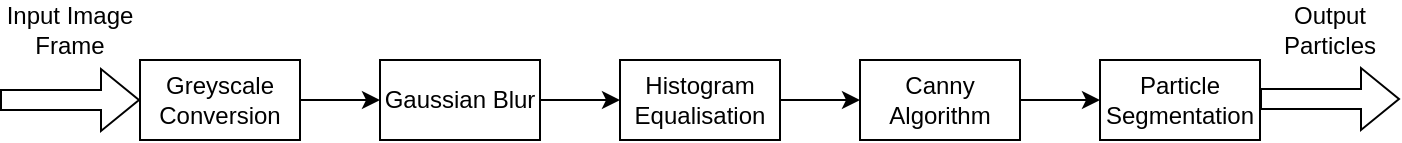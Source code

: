 <mxfile version="24.4.0" type="device" pages="7">
  <diagram name="design_image-processing-pipeline" id="SnYhXWYiaqMVeOtluwFO">
    <mxGraphModel dx="1194" dy="824" grid="1" gridSize="10" guides="1" tooltips="1" connect="1" arrows="1" fold="1" page="1" pageScale="1" pageWidth="827" pageHeight="1169" math="0" shadow="0">
      <root>
        <mxCell id="0" />
        <mxCell id="1" parent="0" />
        <mxCell id="nnKMbR0eV7D-oJcOBmdO-8" style="edgeStyle=orthogonalEdgeStyle;rounded=0;orthogonalLoop=1;jettySize=auto;html=1;exitX=1;exitY=0.5;exitDx=0;exitDy=0;entryX=0;entryY=0.5;entryDx=0;entryDy=0;" parent="1" source="nnKMbR0eV7D-oJcOBmdO-1" target="nnKMbR0eV7D-oJcOBmdO-2" edge="1">
          <mxGeometry relative="1" as="geometry" />
        </mxCell>
        <mxCell id="nnKMbR0eV7D-oJcOBmdO-1" value="Greyscale Conversion" style="rounded=0;whiteSpace=wrap;html=1;" parent="1" vertex="1">
          <mxGeometry x="70" y="120" width="80" height="40" as="geometry" />
        </mxCell>
        <mxCell id="nnKMbR0eV7D-oJcOBmdO-9" style="edgeStyle=orthogonalEdgeStyle;rounded=0;orthogonalLoop=1;jettySize=auto;html=1;exitX=1;exitY=0.5;exitDx=0;exitDy=0;entryX=0;entryY=0.5;entryDx=0;entryDy=0;" parent="1" source="nnKMbR0eV7D-oJcOBmdO-2" target="nnKMbR0eV7D-oJcOBmdO-3" edge="1">
          <mxGeometry relative="1" as="geometry" />
        </mxCell>
        <mxCell id="nnKMbR0eV7D-oJcOBmdO-2" value="Gaussian Blur" style="rounded=0;whiteSpace=wrap;html=1;" parent="1" vertex="1">
          <mxGeometry x="190" y="120" width="80" height="40" as="geometry" />
        </mxCell>
        <mxCell id="nnKMbR0eV7D-oJcOBmdO-3" value="Histogram Equalisation" style="rounded=0;whiteSpace=wrap;html=1;" parent="1" vertex="1">
          <mxGeometry x="310" y="120" width="80" height="40" as="geometry" />
        </mxCell>
        <mxCell id="nnKMbR0eV7D-oJcOBmdO-11" style="edgeStyle=orthogonalEdgeStyle;rounded=0;orthogonalLoop=1;jettySize=auto;html=1;exitX=1;exitY=0.5;exitDx=0;exitDy=0;entryX=0;entryY=0.5;entryDx=0;entryDy=0;" parent="1" source="nnKMbR0eV7D-oJcOBmdO-3" target="nnKMbR0eV7D-oJcOBmdO-5" edge="1">
          <mxGeometry relative="1" as="geometry">
            <mxPoint x="510" y="140" as="sourcePoint" />
          </mxGeometry>
        </mxCell>
        <mxCell id="nnKMbR0eV7D-oJcOBmdO-12" style="edgeStyle=orthogonalEdgeStyle;rounded=0;orthogonalLoop=1;jettySize=auto;html=1;exitX=1;exitY=0.5;exitDx=0;exitDy=0;entryX=0;entryY=0.5;entryDx=0;entryDy=0;" parent="1" source="nnKMbR0eV7D-oJcOBmdO-5" target="nnKMbR0eV7D-oJcOBmdO-6" edge="1">
          <mxGeometry relative="1" as="geometry" />
        </mxCell>
        <mxCell id="nnKMbR0eV7D-oJcOBmdO-5" value="Canny Algorithm" style="rounded=0;whiteSpace=wrap;html=1;" parent="1" vertex="1">
          <mxGeometry x="430" y="120" width="80" height="40" as="geometry" />
        </mxCell>
        <mxCell id="nnKMbR0eV7D-oJcOBmdO-6" value="Particle Segmentation" style="rounded=0;whiteSpace=wrap;html=1;" parent="1" vertex="1">
          <mxGeometry x="550" y="120" width="80" height="40" as="geometry" />
        </mxCell>
        <mxCell id="nnKMbR0eV7D-oJcOBmdO-7" value="" style="shape=flexArrow;endArrow=classic;html=1;rounded=0;entryX=0;entryY=0.5;entryDx=0;entryDy=0;" parent="1" target="nnKMbR0eV7D-oJcOBmdO-1" edge="1">
          <mxGeometry width="50" height="50" relative="1" as="geometry">
            <mxPoint y="140" as="sourcePoint" />
            <mxPoint x="550" y="410" as="targetPoint" />
          </mxGeometry>
        </mxCell>
        <mxCell id="nnKMbR0eV7D-oJcOBmdO-13" value="" style="shape=flexArrow;endArrow=classic;html=1;rounded=0;entryX=0;entryY=0.5;entryDx=0;entryDy=0;" parent="1" edge="1">
          <mxGeometry width="50" height="50" relative="1" as="geometry">
            <mxPoint x="630" y="139.5" as="sourcePoint" />
            <mxPoint x="700" y="139.5" as="targetPoint" />
          </mxGeometry>
        </mxCell>
        <mxCell id="nnKMbR0eV7D-oJcOBmdO-14" value="Input Image Frame" style="text;html=1;align=center;verticalAlign=middle;whiteSpace=wrap;rounded=0;" parent="1" vertex="1">
          <mxGeometry y="90" width="70" height="30" as="geometry" />
        </mxCell>
        <mxCell id="nnKMbR0eV7D-oJcOBmdO-15" value="Output Particles" style="text;html=1;align=center;verticalAlign=middle;whiteSpace=wrap;rounded=0;" parent="1" vertex="1">
          <mxGeometry x="630" y="90" width="70" height="30" as="geometry" />
        </mxCell>
      </root>
    </mxGraphModel>
  </diagram>
  <diagram id="PUYWnB4deSpcM1PiG04x" name="design-image_multiprocessing_pipeline">
    <mxGraphModel dx="1194" dy="824" grid="1" gridSize="5" guides="1" tooltips="1" connect="1" arrows="1" fold="1" page="1" pageScale="1" pageWidth="827" pageHeight="1169" math="0" shadow="0">
      <root>
        <mxCell id="0" />
        <mxCell id="1" parent="0" />
        <mxCell id="byc6SguBSszFDmuJhmrP-78" value="Parallel Image Processing Pipeline" style="shape=table;childLayout=tableLayout;startSize=40;collapsible=0;recursiveResize=0;expand=0;fontSize=11;" parent="1" vertex="1">
          <mxGeometry width="780" height="320" as="geometry" />
        </mxCell>
        <mxCell id="byc6SguBSszFDmuJhmrP-79" value="" style="shape=tableRow;horizontal=0;swimlaneHead=0;swimlaneBody=0;top=0;left=0;strokeColor=inherit;bottom=0;right=0;dropTarget=0;fontStyle=0;fillColor=none;points=[[0,0.5],[1,0.5]];portConstraint=eastwest;startSize=0;collapsible=0;recursiveResize=0;expand=0;fontSize=11;" parent="byc6SguBSszFDmuJhmrP-78" vertex="1">
          <mxGeometry y="40" width="780" height="60" as="geometry" />
        </mxCell>
        <mxCell id="byc6SguBSszFDmuJhmrP-155" value="Time" style="swimlane;swimlaneHead=0;swimlaneBody=0;fontStyle=0;strokeColor=inherit;connectable=0;fillColor=none;startSize=40;collapsible=0;recursiveResize=0;expand=0;fontSize=11;" parent="byc6SguBSszFDmuJhmrP-79" vertex="1">
          <mxGeometry width="60" height="60" as="geometry">
            <mxRectangle width="60" height="60" as="alternateBounds" />
          </mxGeometry>
        </mxCell>
        <mxCell id="byc6SguBSszFDmuJhmrP-166" value="t" style="text;html=1;align=center;verticalAlign=middle;resizable=0;points=[];autosize=1;strokeColor=none;fillColor=none;" parent="byc6SguBSszFDmuJhmrP-155" vertex="1">
          <mxGeometry x="17.5" y="35" width="25" height="30" as="geometry" />
        </mxCell>
        <mxCell id="byc6SguBSszFDmuJhmrP-270" value="Stage 1&#xa;Frame Capture" style="swimlane;swimlaneHead=0;swimlaneBody=0;fontStyle=0;strokeColor=inherit;connectable=0;fillColor=none;startSize=40;collapsible=0;recursiveResize=0;expand=0;fontSize=11;" parent="byc6SguBSszFDmuJhmrP-79" vertex="1">
          <mxGeometry x="60" width="120" height="60" as="geometry">
            <mxRectangle width="120" height="60" as="alternateBounds" />
          </mxGeometry>
        </mxCell>
        <mxCell id="byc6SguBSszFDmuJhmrP-80" value="Stage 2&#xa;Grayscale" style="swimlane;swimlaneHead=0;swimlaneBody=0;fontStyle=0;strokeColor=inherit;connectable=0;fillColor=none;startSize=40;collapsible=0;recursiveResize=0;expand=0;fontSize=11;" parent="byc6SguBSszFDmuJhmrP-79" vertex="1">
          <mxGeometry x="180" width="120" height="60" as="geometry">
            <mxRectangle width="120" height="60" as="alternateBounds" />
          </mxGeometry>
        </mxCell>
        <mxCell id="byc6SguBSszFDmuJhmrP-81" value="Stage 3&#xa;Gaussian Blur" style="swimlane;swimlaneHead=0;swimlaneBody=0;fontStyle=0;strokeColor=inherit;connectable=0;fillColor=none;startSize=40;collapsible=0;recursiveResize=0;expand=0;fontSize=11;" parent="byc6SguBSszFDmuJhmrP-79" vertex="1">
          <mxGeometry x="300" width="120" height="60" as="geometry">
            <mxRectangle width="120" height="60" as="alternateBounds" />
          </mxGeometry>
        </mxCell>
        <mxCell id="byc6SguBSszFDmuJhmrP-82" value="Stage 4&#xa;Histogram Equalisation" style="swimlane;swimlaneHead=0;swimlaneBody=0;fontStyle=0;strokeColor=inherit;connectable=0;fillColor=none;startSize=40;collapsible=0;recursiveResize=0;expand=0;fontSize=11;" parent="byc6SguBSszFDmuJhmrP-79" vertex="1">
          <mxGeometry x="420" width="120" height="60" as="geometry">
            <mxRectangle width="120" height="60" as="alternateBounds" />
          </mxGeometry>
        </mxCell>
        <mxCell id="byc6SguBSszFDmuJhmrP-83" value="Stage 5&#xa;Canny Algorithm" style="swimlane;swimlaneHead=0;swimlaneBody=0;fontStyle=0;strokeColor=inherit;connectable=0;fillColor=none;startSize=40;collapsible=0;recursiveResize=0;expand=0;fontSize=11;" parent="byc6SguBSszFDmuJhmrP-79" vertex="1">
          <mxGeometry x="540" width="120" height="60" as="geometry">
            <mxRectangle width="120" height="60" as="alternateBounds" />
          </mxGeometry>
        </mxCell>
        <mxCell id="byc6SguBSszFDmuJhmrP-84" value="Stage 6&#xa;Particle Segmentation" style="swimlane;swimlaneHead=0;swimlaneBody=0;fontStyle=0;strokeColor=inherit;connectable=0;fillColor=none;startSize=40;collapsible=0;recursiveResize=0;expand=0;fontSize=11;" parent="byc6SguBSszFDmuJhmrP-79" vertex="1">
          <mxGeometry x="660" width="120" height="60" as="geometry">
            <mxRectangle width="120" height="60" as="alternateBounds" />
          </mxGeometry>
        </mxCell>
        <mxCell id="byc6SguBSszFDmuJhmrP-85" value="" style="shape=tableRow;horizontal=0;swimlaneHead=0;swimlaneBody=0;top=0;left=0;strokeColor=inherit;bottom=0;right=0;dropTarget=0;fontStyle=0;fillColor=none;points=[[0,0.5],[1,0.5]];portConstraint=eastwest;startSize=0;collapsible=0;recursiveResize=0;expand=0;fontSize=11;" parent="byc6SguBSszFDmuJhmrP-78" vertex="1">
          <mxGeometry y="100" width="780" height="20" as="geometry" />
        </mxCell>
        <mxCell id="byc6SguBSszFDmuJhmrP-156" style="swimlane;swimlaneHead=0;swimlaneBody=0;fontStyle=0;connectable=0;strokeColor=inherit;fillColor=none;startSize=0;collapsible=0;recursiveResize=0;expand=0;fontSize=11;" parent="byc6SguBSszFDmuJhmrP-85" vertex="1">
          <mxGeometry width="60" height="20" as="geometry">
            <mxRectangle width="60" height="20" as="alternateBounds" />
          </mxGeometry>
        </mxCell>
        <mxCell id="byc6SguBSszFDmuJhmrP-167" value="t + 1" style="text;html=1;align=center;verticalAlign=middle;resizable=0;points=[];autosize=1;strokeColor=none;fillColor=none;" parent="byc6SguBSszFDmuJhmrP-156" vertex="1">
          <mxGeometry x="7.5" y="-5" width="45" height="30" as="geometry" />
        </mxCell>
        <mxCell id="byc6SguBSszFDmuJhmrP-271" style="swimlane;swimlaneHead=0;swimlaneBody=0;fontStyle=0;connectable=0;strokeColor=inherit;fillColor=none;startSize=0;collapsible=0;recursiveResize=0;expand=0;fontSize=11;" parent="byc6SguBSszFDmuJhmrP-85" vertex="1">
          <mxGeometry x="60" width="120" height="20" as="geometry">
            <mxRectangle width="120" height="20" as="alternateBounds" />
          </mxGeometry>
        </mxCell>
        <mxCell id="byc6SguBSszFDmuJhmrP-86" value="" style="swimlane;swimlaneHead=0;swimlaneBody=0;fontStyle=0;connectable=0;strokeColor=inherit;fillColor=none;startSize=0;collapsible=0;recursiveResize=0;expand=0;fontSize=11;" parent="byc6SguBSszFDmuJhmrP-85" vertex="1">
          <mxGeometry x="180" width="120" height="20" as="geometry">
            <mxRectangle width="120" height="20" as="alternateBounds" />
          </mxGeometry>
        </mxCell>
        <mxCell id="byc6SguBSszFDmuJhmrP-193" value="Frame 9" style="rounded=0;whiteSpace=wrap;html=1;fillColor=#dae8fc;strokeColor=#6c8ebf;" parent="byc6SguBSszFDmuJhmrP-86" vertex="1">
          <mxGeometry y="160" width="120" height="20" as="geometry" />
        </mxCell>
        <mxCell id="byc6SguBSszFDmuJhmrP-192" value="Frame 8" style="rounded=0;whiteSpace=wrap;html=1;fillColor=#f5f5f5;strokeColor=#666666;fontColor=#333333;" parent="byc6SguBSszFDmuJhmrP-86" vertex="1">
          <mxGeometry y="140" width="120" height="20" as="geometry" />
        </mxCell>
        <mxCell id="byc6SguBSszFDmuJhmrP-191" value="Frame 7" style="rounded=0;whiteSpace=wrap;html=1;fillColor=#e1d5e7;strokeColor=#9673a6;" parent="byc6SguBSszFDmuJhmrP-86" vertex="1">
          <mxGeometry y="120" width="120" height="20" as="geometry" />
        </mxCell>
        <mxCell id="byc6SguBSszFDmuJhmrP-190" value="Frame 6" style="rounded=0;whiteSpace=wrap;html=1;fillColor=#f8cecc;strokeColor=#b85450;" parent="byc6SguBSszFDmuJhmrP-86" vertex="1">
          <mxGeometry y="100" width="120" height="20" as="geometry" />
        </mxCell>
        <mxCell id="byc6SguBSszFDmuJhmrP-189" value="Frame 5" style="rounded=0;whiteSpace=wrap;html=1;fillColor=#fff2cc;strokeColor=#d6b656;" parent="byc6SguBSszFDmuJhmrP-86" vertex="1">
          <mxGeometry y="80" width="120" height="20" as="geometry" />
        </mxCell>
        <mxCell id="byc6SguBSszFDmuJhmrP-188" value="Frame 4" style="rounded=0;whiteSpace=wrap;html=1;fillColor=#ffe6cc;strokeColor=#d79b00;" parent="byc6SguBSszFDmuJhmrP-86" vertex="1">
          <mxGeometry y="60" width="120" height="20" as="geometry" />
        </mxCell>
        <mxCell id="byc6SguBSszFDmuJhmrP-187" value="Frame 3" style="rounded=0;whiteSpace=wrap;html=1;fillColor=#d5e8d4;strokeColor=#82b366;" parent="byc6SguBSszFDmuJhmrP-86" vertex="1">
          <mxGeometry y="40" width="120" height="20" as="geometry" />
        </mxCell>
        <mxCell id="byc6SguBSszFDmuJhmrP-182" value="Frame 2" style="rounded=0;whiteSpace=wrap;html=1;fillColor=#dae8fc;strokeColor=#6c8ebf;" parent="byc6SguBSszFDmuJhmrP-86" vertex="1">
          <mxGeometry y="20" width="120" height="20" as="geometry" />
        </mxCell>
        <mxCell id="byc6SguBSszFDmuJhmrP-177" value="Frame 1" style="rounded=0;whiteSpace=wrap;html=1;fillColor=#f5f5f5;strokeColor=#666666;fontColor=#333333;" parent="byc6SguBSszFDmuJhmrP-86" vertex="1">
          <mxGeometry width="120" height="20" as="geometry" />
        </mxCell>
        <mxCell id="byc6SguBSszFDmuJhmrP-87" value="" style="swimlane;swimlaneHead=0;swimlaneBody=0;fontStyle=0;connectable=0;strokeColor=inherit;fillColor=none;startSize=0;collapsible=0;recursiveResize=0;expand=0;fontSize=11;" parent="byc6SguBSszFDmuJhmrP-85" vertex="1">
          <mxGeometry x="300" width="120" height="20" as="geometry">
            <mxRectangle width="120" height="20" as="alternateBounds" />
          </mxGeometry>
        </mxCell>
        <mxCell id="byc6SguBSszFDmuJhmrP-88" value="" style="swimlane;swimlaneHead=0;swimlaneBody=0;fontStyle=0;connectable=0;strokeColor=inherit;fillColor=none;startSize=0;collapsible=0;recursiveResize=0;expand=0;fontSize=11;" parent="byc6SguBSszFDmuJhmrP-85" vertex="1">
          <mxGeometry x="420" width="120" height="20" as="geometry">
            <mxRectangle width="120" height="20" as="alternateBounds" />
          </mxGeometry>
        </mxCell>
        <mxCell id="byc6SguBSszFDmuJhmrP-89" value="" style="swimlane;swimlaneHead=0;swimlaneBody=0;fontStyle=0;connectable=0;strokeColor=inherit;fillColor=none;startSize=0;collapsible=0;recursiveResize=0;expand=0;fontSize=11;" parent="byc6SguBSszFDmuJhmrP-85" vertex="1">
          <mxGeometry x="540" width="120" height="20" as="geometry">
            <mxRectangle width="120" height="20" as="alternateBounds" />
          </mxGeometry>
        </mxCell>
        <mxCell id="byc6SguBSszFDmuJhmrP-90" value="" style="swimlane;swimlaneHead=0;swimlaneBody=0;fontStyle=0;connectable=0;strokeColor=inherit;fillColor=none;startSize=0;collapsible=0;recursiveResize=0;expand=0;fontSize=11;" parent="byc6SguBSszFDmuJhmrP-85" vertex="1">
          <mxGeometry x="660" width="120" height="20" as="geometry">
            <mxRectangle width="120" height="20" as="alternateBounds" />
          </mxGeometry>
        </mxCell>
        <mxCell id="byc6SguBSszFDmuJhmrP-91" value="" style="shape=tableRow;horizontal=0;swimlaneHead=0;swimlaneBody=0;top=0;left=0;strokeColor=inherit;bottom=0;right=0;dropTarget=0;fontStyle=0;fillColor=none;points=[[0,0.5],[1,0.5]];portConstraint=eastwest;startSize=0;collapsible=0;recursiveResize=0;expand=0;fontSize=11;" parent="byc6SguBSszFDmuJhmrP-78" vertex="1">
          <mxGeometry y="120" width="780" height="20" as="geometry" />
        </mxCell>
        <mxCell id="byc6SguBSszFDmuJhmrP-157" style="swimlane;swimlaneHead=0;swimlaneBody=0;fontStyle=0;connectable=0;strokeColor=inherit;fillColor=none;startSize=0;collapsible=0;recursiveResize=0;expand=0;fontSize=11;" parent="byc6SguBSszFDmuJhmrP-91" vertex="1">
          <mxGeometry width="60" height="20" as="geometry">
            <mxRectangle width="60" height="20" as="alternateBounds" />
          </mxGeometry>
        </mxCell>
        <mxCell id="byc6SguBSszFDmuJhmrP-168" value="t + 2" style="text;html=1;align=center;verticalAlign=middle;resizable=0;points=[];autosize=1;strokeColor=none;fillColor=none;" parent="byc6SguBSszFDmuJhmrP-157" vertex="1">
          <mxGeometry x="7.5" y="-5" width="45" height="30" as="geometry" />
        </mxCell>
        <mxCell id="byc6SguBSszFDmuJhmrP-272" style="swimlane;swimlaneHead=0;swimlaneBody=0;fontStyle=0;connectable=0;strokeColor=inherit;fillColor=none;startSize=0;collapsible=0;recursiveResize=0;expand=0;fontSize=11;" parent="byc6SguBSszFDmuJhmrP-91" vertex="1">
          <mxGeometry x="60" width="120" height="20" as="geometry">
            <mxRectangle width="120" height="20" as="alternateBounds" />
          </mxGeometry>
        </mxCell>
        <mxCell id="byc6SguBSszFDmuJhmrP-92" value="" style="swimlane;swimlaneHead=0;swimlaneBody=0;fontStyle=0;connectable=0;strokeColor=inherit;fillColor=none;startSize=0;collapsible=0;recursiveResize=0;expand=0;fontSize=11;" parent="byc6SguBSszFDmuJhmrP-91" vertex="1">
          <mxGeometry x="180" width="120" height="20" as="geometry">
            <mxRectangle width="120" height="20" as="alternateBounds" />
          </mxGeometry>
        </mxCell>
        <mxCell id="byc6SguBSszFDmuJhmrP-93" value="" style="swimlane;swimlaneHead=0;swimlaneBody=0;fontStyle=0;connectable=0;strokeColor=inherit;fillColor=none;startSize=0;collapsible=0;recursiveResize=0;expand=0;fontSize=11;" parent="byc6SguBSszFDmuJhmrP-91" vertex="1">
          <mxGeometry x="300" width="120" height="20" as="geometry">
            <mxRectangle width="120" height="20" as="alternateBounds" />
          </mxGeometry>
        </mxCell>
        <mxCell id="byc6SguBSszFDmuJhmrP-195" value="Frame 1" style="rounded=0;whiteSpace=wrap;html=1;fillColor=#f5f5f5;strokeColor=#666666;fontColor=#333333;" parent="byc6SguBSszFDmuJhmrP-93" vertex="1">
          <mxGeometry width="120" height="20" as="geometry" />
        </mxCell>
        <mxCell id="byc6SguBSszFDmuJhmrP-196" value="Frame 2" style="rounded=0;whiteSpace=wrap;html=1;fillColor=#dae8fc;strokeColor=#6c8ebf;" parent="byc6SguBSszFDmuJhmrP-93" vertex="1">
          <mxGeometry y="20" width="120" height="20" as="geometry" />
        </mxCell>
        <mxCell id="byc6SguBSszFDmuJhmrP-197" value="Frame 3" style="rounded=0;whiteSpace=wrap;html=1;fillColor=#d5e8d4;strokeColor=#82b366;" parent="byc6SguBSszFDmuJhmrP-93" vertex="1">
          <mxGeometry y="40" width="120" height="20" as="geometry" />
        </mxCell>
        <mxCell id="byc6SguBSszFDmuJhmrP-198" value="Frame 4" style="rounded=0;whiteSpace=wrap;html=1;fillColor=#ffe6cc;strokeColor=#d79b00;" parent="byc6SguBSszFDmuJhmrP-93" vertex="1">
          <mxGeometry y="60" width="120" height="20" as="geometry" />
        </mxCell>
        <mxCell id="byc6SguBSszFDmuJhmrP-199" value="Frame 5" style="rounded=0;whiteSpace=wrap;html=1;fillColor=#fff2cc;strokeColor=#d6b656;" parent="byc6SguBSszFDmuJhmrP-93" vertex="1">
          <mxGeometry y="80" width="120" height="20" as="geometry" />
        </mxCell>
        <mxCell id="byc6SguBSszFDmuJhmrP-200" value="Frame 6" style="rounded=0;whiteSpace=wrap;html=1;fillColor=#f8cecc;strokeColor=#b85450;" parent="byc6SguBSszFDmuJhmrP-93" vertex="1">
          <mxGeometry y="100" width="120" height="20" as="geometry" />
        </mxCell>
        <mxCell id="byc6SguBSszFDmuJhmrP-201" value="Frame 7" style="rounded=0;whiteSpace=wrap;html=1;fillColor=#e1d5e7;strokeColor=#9673a6;" parent="byc6SguBSszFDmuJhmrP-93" vertex="1">
          <mxGeometry y="120" width="120" height="20" as="geometry" />
        </mxCell>
        <mxCell id="byc6SguBSszFDmuJhmrP-202" value="Frame 8" style="rounded=0;whiteSpace=wrap;html=1;fillColor=#f5f5f5;strokeColor=#666666;fontColor=#333333;" parent="byc6SguBSszFDmuJhmrP-93" vertex="1">
          <mxGeometry y="140" width="120" height="20" as="geometry" />
        </mxCell>
        <mxCell id="byc6SguBSszFDmuJhmrP-94" value="" style="swimlane;swimlaneHead=0;swimlaneBody=0;fontStyle=0;connectable=0;strokeColor=inherit;fillColor=none;startSize=0;collapsible=0;recursiveResize=0;expand=0;fontSize=11;" parent="byc6SguBSszFDmuJhmrP-91" vertex="1">
          <mxGeometry x="420" width="120" height="20" as="geometry">
            <mxRectangle width="120" height="20" as="alternateBounds" />
          </mxGeometry>
        </mxCell>
        <mxCell id="byc6SguBSszFDmuJhmrP-95" value="" style="swimlane;swimlaneHead=0;swimlaneBody=0;fontStyle=0;connectable=0;strokeColor=inherit;fillColor=none;startSize=0;collapsible=0;recursiveResize=0;expand=0;fontSize=11;" parent="byc6SguBSszFDmuJhmrP-91" vertex="1">
          <mxGeometry x="540" width="120" height="20" as="geometry">
            <mxRectangle width="120" height="20" as="alternateBounds" />
          </mxGeometry>
        </mxCell>
        <mxCell id="byc6SguBSszFDmuJhmrP-96" value="" style="swimlane;swimlaneHead=0;swimlaneBody=0;fontStyle=0;connectable=0;strokeColor=inherit;fillColor=none;startSize=0;collapsible=0;recursiveResize=0;expand=0;fontSize=11;" parent="byc6SguBSszFDmuJhmrP-91" vertex="1">
          <mxGeometry x="660" width="120" height="20" as="geometry">
            <mxRectangle width="120" height="20" as="alternateBounds" />
          </mxGeometry>
        </mxCell>
        <mxCell id="byc6SguBSszFDmuJhmrP-97" value="" style="shape=tableRow;horizontal=0;swimlaneHead=0;swimlaneBody=0;top=0;left=0;strokeColor=inherit;bottom=0;right=0;dropTarget=0;fontStyle=0;fillColor=none;points=[[0,0.5],[1,0.5]];portConstraint=eastwest;startSize=0;collapsible=0;recursiveResize=0;expand=0;fontSize=11;" parent="byc6SguBSszFDmuJhmrP-78" vertex="1">
          <mxGeometry y="140" width="780" height="20" as="geometry" />
        </mxCell>
        <mxCell id="byc6SguBSszFDmuJhmrP-158" style="swimlane;swimlaneHead=0;swimlaneBody=0;fontStyle=0;connectable=0;strokeColor=inherit;fillColor=none;startSize=0;collapsible=0;recursiveResize=0;expand=0;fontSize=11;" parent="byc6SguBSszFDmuJhmrP-97" vertex="1">
          <mxGeometry width="60" height="20" as="geometry">
            <mxRectangle width="60" height="20" as="alternateBounds" />
          </mxGeometry>
        </mxCell>
        <mxCell id="byc6SguBSszFDmuJhmrP-273" style="swimlane;swimlaneHead=0;swimlaneBody=0;fontStyle=0;connectable=0;strokeColor=inherit;fillColor=none;startSize=0;collapsible=0;recursiveResize=0;expand=0;fontSize=11;" parent="byc6SguBSszFDmuJhmrP-97" vertex="1">
          <mxGeometry x="60" width="120" height="20" as="geometry">
            <mxRectangle width="120" height="20" as="alternateBounds" />
          </mxGeometry>
        </mxCell>
        <mxCell id="byc6SguBSszFDmuJhmrP-98" value="" style="swimlane;swimlaneHead=0;swimlaneBody=0;fontStyle=0;connectable=0;strokeColor=inherit;fillColor=none;startSize=0;collapsible=0;recursiveResize=0;expand=0;fontSize=11;" parent="byc6SguBSszFDmuJhmrP-97" vertex="1">
          <mxGeometry x="180" width="120" height="20" as="geometry">
            <mxRectangle width="120" height="20" as="alternateBounds" />
          </mxGeometry>
        </mxCell>
        <mxCell id="byc6SguBSszFDmuJhmrP-99" value="" style="swimlane;swimlaneHead=0;swimlaneBody=0;fontStyle=0;connectable=0;strokeColor=inherit;fillColor=none;startSize=0;collapsible=0;recursiveResize=0;expand=0;fontSize=11;" parent="byc6SguBSszFDmuJhmrP-97" vertex="1">
          <mxGeometry x="300" width="120" height="20" as="geometry">
            <mxRectangle width="120" height="20" as="alternateBounds" />
          </mxGeometry>
        </mxCell>
        <mxCell id="byc6SguBSszFDmuJhmrP-100" value="" style="swimlane;swimlaneHead=0;swimlaneBody=0;fontStyle=0;connectable=0;strokeColor=inherit;fillColor=none;startSize=0;collapsible=0;recursiveResize=0;expand=0;fontSize=11;" parent="byc6SguBSszFDmuJhmrP-97" vertex="1">
          <mxGeometry x="420" width="120" height="20" as="geometry">
            <mxRectangle width="120" height="20" as="alternateBounds" />
          </mxGeometry>
        </mxCell>
        <mxCell id="byc6SguBSszFDmuJhmrP-101" value="" style="swimlane;swimlaneHead=0;swimlaneBody=0;fontStyle=0;connectable=0;strokeColor=inherit;fillColor=none;startSize=0;collapsible=0;recursiveResize=0;expand=0;fontSize=11;" parent="byc6SguBSszFDmuJhmrP-97" vertex="1">
          <mxGeometry x="540" width="120" height="20" as="geometry">
            <mxRectangle width="120" height="20" as="alternateBounds" />
          </mxGeometry>
        </mxCell>
        <mxCell id="byc6SguBSszFDmuJhmrP-102" value="" style="swimlane;swimlaneHead=0;swimlaneBody=0;fontStyle=0;connectable=0;strokeColor=inherit;fillColor=none;startSize=0;collapsible=0;recursiveResize=0;expand=0;fontSize=11;" parent="byc6SguBSszFDmuJhmrP-97" vertex="1">
          <mxGeometry x="660" width="120" height="20" as="geometry">
            <mxRectangle width="120" height="20" as="alternateBounds" />
          </mxGeometry>
        </mxCell>
        <mxCell id="byc6SguBSszFDmuJhmrP-103" value="" style="shape=tableRow;horizontal=0;swimlaneHead=0;swimlaneBody=0;top=0;left=0;strokeColor=inherit;bottom=0;right=0;dropTarget=0;fontStyle=0;fillColor=none;points=[[0,0.5],[1,0.5]];portConstraint=eastwest;startSize=0;collapsible=0;recursiveResize=0;expand=0;fontSize=11;" parent="byc6SguBSszFDmuJhmrP-78" vertex="1">
          <mxGeometry y="160" width="780" height="20" as="geometry" />
        </mxCell>
        <mxCell id="byc6SguBSszFDmuJhmrP-159" style="swimlane;swimlaneHead=0;swimlaneBody=0;fontStyle=0;connectable=0;strokeColor=inherit;fillColor=none;startSize=0;collapsible=0;recursiveResize=0;expand=0;fontSize=11;" parent="byc6SguBSszFDmuJhmrP-103" vertex="1">
          <mxGeometry width="60" height="20" as="geometry">
            <mxRectangle width="60" height="20" as="alternateBounds" />
          </mxGeometry>
        </mxCell>
        <mxCell id="byc6SguBSszFDmuJhmrP-274" style="swimlane;swimlaneHead=0;swimlaneBody=0;fontStyle=0;connectable=0;strokeColor=inherit;fillColor=none;startSize=0;collapsible=0;recursiveResize=0;expand=0;fontSize=11;" parent="byc6SguBSszFDmuJhmrP-103" vertex="1">
          <mxGeometry x="60" width="120" height="20" as="geometry">
            <mxRectangle width="120" height="20" as="alternateBounds" />
          </mxGeometry>
        </mxCell>
        <mxCell id="byc6SguBSszFDmuJhmrP-104" value="" style="swimlane;swimlaneHead=0;swimlaneBody=0;fontStyle=0;connectable=0;strokeColor=inherit;fillColor=none;startSize=0;collapsible=0;recursiveResize=0;expand=0;fontSize=11;" parent="byc6SguBSszFDmuJhmrP-103" vertex="1">
          <mxGeometry x="180" width="120" height="20" as="geometry">
            <mxRectangle width="120" height="20" as="alternateBounds" />
          </mxGeometry>
        </mxCell>
        <mxCell id="byc6SguBSszFDmuJhmrP-105" value="" style="swimlane;swimlaneHead=0;swimlaneBody=0;fontStyle=0;connectable=0;strokeColor=inherit;fillColor=none;startSize=0;collapsible=0;recursiveResize=0;expand=0;fontSize=11;" parent="byc6SguBSszFDmuJhmrP-103" vertex="1">
          <mxGeometry x="300" width="120" height="20" as="geometry">
            <mxRectangle width="120" height="20" as="alternateBounds" />
          </mxGeometry>
        </mxCell>
        <mxCell id="byc6SguBSszFDmuJhmrP-106" value="" style="swimlane;swimlaneHead=0;swimlaneBody=0;fontStyle=0;connectable=0;strokeColor=inherit;fillColor=none;startSize=0;collapsible=0;recursiveResize=0;expand=0;fontSize=11;" parent="byc6SguBSszFDmuJhmrP-103" vertex="1">
          <mxGeometry x="420" width="120" height="20" as="geometry">
            <mxRectangle width="120" height="20" as="alternateBounds" />
          </mxGeometry>
        </mxCell>
        <mxCell id="byc6SguBSszFDmuJhmrP-107" value="" style="swimlane;swimlaneHead=0;swimlaneBody=0;fontStyle=0;connectable=0;strokeColor=inherit;fillColor=none;startSize=0;collapsible=0;recursiveResize=0;expand=0;fontSize=11;" parent="byc6SguBSszFDmuJhmrP-103" vertex="1">
          <mxGeometry x="540" width="120" height="20" as="geometry">
            <mxRectangle width="120" height="20" as="alternateBounds" />
          </mxGeometry>
        </mxCell>
        <mxCell id="byc6SguBSszFDmuJhmrP-108" value="" style="swimlane;swimlaneHead=0;swimlaneBody=0;fontStyle=0;connectable=0;strokeColor=inherit;fillColor=none;startSize=0;collapsible=0;recursiveResize=0;expand=0;fontSize=11;" parent="byc6SguBSszFDmuJhmrP-103" vertex="1">
          <mxGeometry x="660" width="120" height="20" as="geometry">
            <mxRectangle width="120" height="20" as="alternateBounds" />
          </mxGeometry>
        </mxCell>
        <mxCell id="byc6SguBSszFDmuJhmrP-109" value="" style="shape=tableRow;horizontal=0;swimlaneHead=0;swimlaneBody=0;top=0;left=0;strokeColor=inherit;bottom=0;right=0;dropTarget=0;fontStyle=0;fillColor=none;points=[[0,0.5],[1,0.5]];portConstraint=eastwest;startSize=0;collapsible=0;recursiveResize=0;expand=0;fontSize=11;" parent="byc6SguBSszFDmuJhmrP-78" vertex="1">
          <mxGeometry y="180" width="780" height="20" as="geometry" />
        </mxCell>
        <mxCell id="byc6SguBSszFDmuJhmrP-160" style="swimlane;swimlaneHead=0;swimlaneBody=0;fontStyle=0;connectable=0;strokeColor=inherit;fillColor=none;startSize=0;collapsible=0;recursiveResize=0;expand=0;fontSize=11;" parent="byc6SguBSszFDmuJhmrP-109" vertex="1">
          <mxGeometry width="60" height="20" as="geometry">
            <mxRectangle width="60" height="20" as="alternateBounds" />
          </mxGeometry>
        </mxCell>
        <mxCell id="byc6SguBSszFDmuJhmrP-169" value="t + 3" style="text;html=1;align=center;verticalAlign=middle;resizable=0;points=[];autosize=1;strokeColor=none;fillColor=none;" parent="byc6SguBSszFDmuJhmrP-160" vertex="1">
          <mxGeometry x="7.5" y="-45" width="45" height="30" as="geometry" />
        </mxCell>
        <mxCell id="byc6SguBSszFDmuJhmrP-170" value="t + 4" style="text;html=1;align=center;verticalAlign=middle;resizable=0;points=[];autosize=1;strokeColor=none;fillColor=none;" parent="byc6SguBSszFDmuJhmrP-160" vertex="1">
          <mxGeometry x="7.5" y="-25" width="45" height="30" as="geometry" />
        </mxCell>
        <mxCell id="byc6SguBSszFDmuJhmrP-171" value="t + 5" style="text;html=1;align=center;verticalAlign=middle;resizable=0;points=[];autosize=1;strokeColor=none;fillColor=none;" parent="byc6SguBSszFDmuJhmrP-160" vertex="1">
          <mxGeometry x="7.5" y="-5" width="45" height="30" as="geometry" />
        </mxCell>
        <mxCell id="byc6SguBSszFDmuJhmrP-275" style="swimlane;swimlaneHead=0;swimlaneBody=0;fontStyle=0;connectable=0;strokeColor=inherit;fillColor=none;startSize=0;collapsible=0;recursiveResize=0;expand=0;fontSize=11;" parent="byc6SguBSszFDmuJhmrP-109" vertex="1">
          <mxGeometry x="60" width="120" height="20" as="geometry">
            <mxRectangle width="120" height="20" as="alternateBounds" />
          </mxGeometry>
        </mxCell>
        <mxCell id="byc6SguBSszFDmuJhmrP-110" value="" style="swimlane;swimlaneHead=0;swimlaneBody=0;fontStyle=0;connectable=0;strokeColor=inherit;fillColor=none;startSize=0;collapsible=0;recursiveResize=0;expand=0;fontSize=11;" parent="byc6SguBSszFDmuJhmrP-109" vertex="1">
          <mxGeometry x="180" width="120" height="20" as="geometry">
            <mxRectangle width="120" height="20" as="alternateBounds" />
          </mxGeometry>
        </mxCell>
        <mxCell id="byc6SguBSszFDmuJhmrP-111" value="" style="swimlane;swimlaneHead=0;swimlaneBody=0;fontStyle=0;connectable=0;strokeColor=inherit;fillColor=none;startSize=0;collapsible=0;recursiveResize=0;expand=0;fontSize=11;" parent="byc6SguBSszFDmuJhmrP-109" vertex="1">
          <mxGeometry x="300" width="120" height="20" as="geometry">
            <mxRectangle width="120" height="20" as="alternateBounds" />
          </mxGeometry>
        </mxCell>
        <mxCell id="byc6SguBSszFDmuJhmrP-112" value="" style="swimlane;swimlaneHead=0;swimlaneBody=0;fontStyle=0;connectable=0;strokeColor=inherit;fillColor=none;startSize=0;collapsible=0;recursiveResize=0;expand=0;fontSize=11;" parent="byc6SguBSszFDmuJhmrP-109" vertex="1">
          <mxGeometry x="420" width="120" height="20" as="geometry">
            <mxRectangle width="120" height="20" as="alternateBounds" />
          </mxGeometry>
        </mxCell>
        <mxCell id="byc6SguBSszFDmuJhmrP-113" value="" style="swimlane;swimlaneHead=0;swimlaneBody=0;fontStyle=0;connectable=0;strokeColor=inherit;fillColor=none;startSize=0;collapsible=0;recursiveResize=0;expand=0;fontSize=11;" parent="byc6SguBSszFDmuJhmrP-109" vertex="1">
          <mxGeometry x="540" width="120" height="20" as="geometry">
            <mxRectangle width="120" height="20" as="alternateBounds" />
          </mxGeometry>
        </mxCell>
        <mxCell id="byc6SguBSszFDmuJhmrP-114" value="" style="swimlane;swimlaneHead=0;swimlaneBody=0;fontStyle=0;connectable=0;strokeColor=inherit;fillColor=none;startSize=0;collapsible=0;recursiveResize=0;expand=0;fontSize=11;" parent="byc6SguBSszFDmuJhmrP-109" vertex="1">
          <mxGeometry x="660" width="120" height="20" as="geometry">
            <mxRectangle width="120" height="20" as="alternateBounds" />
          </mxGeometry>
        </mxCell>
        <mxCell id="byc6SguBSszFDmuJhmrP-115" value="" style="shape=tableRow;horizontal=0;swimlaneHead=0;swimlaneBody=0;top=0;left=0;strokeColor=inherit;bottom=0;right=0;dropTarget=0;fontStyle=0;fillColor=none;points=[[0,0.5],[1,0.5]];portConstraint=eastwest;startSize=0;collapsible=0;recursiveResize=0;expand=0;fontSize=11;" parent="byc6SguBSszFDmuJhmrP-78" vertex="1">
          <mxGeometry y="200" width="780" height="20" as="geometry" />
        </mxCell>
        <mxCell id="byc6SguBSszFDmuJhmrP-161" style="swimlane;swimlaneHead=0;swimlaneBody=0;fontStyle=0;connectable=0;strokeColor=inherit;fillColor=none;startSize=0;collapsible=0;recursiveResize=0;expand=0;fontSize=11;" parent="byc6SguBSszFDmuJhmrP-115" vertex="1">
          <mxGeometry width="60" height="20" as="geometry">
            <mxRectangle width="60" height="20" as="alternateBounds" />
          </mxGeometry>
        </mxCell>
        <mxCell id="byc6SguBSszFDmuJhmrP-276" style="swimlane;swimlaneHead=0;swimlaneBody=0;fontStyle=0;connectable=0;strokeColor=inherit;fillColor=none;startSize=0;collapsible=0;recursiveResize=0;expand=0;fontSize=11;" parent="byc6SguBSszFDmuJhmrP-115" vertex="1">
          <mxGeometry x="60" width="120" height="20" as="geometry">
            <mxRectangle width="120" height="20" as="alternateBounds" />
          </mxGeometry>
        </mxCell>
        <mxCell id="byc6SguBSszFDmuJhmrP-116" value="" style="swimlane;swimlaneHead=0;swimlaneBody=0;fontStyle=0;connectable=0;strokeColor=inherit;fillColor=none;startSize=0;collapsible=0;recursiveResize=0;expand=0;fontSize=11;" parent="byc6SguBSszFDmuJhmrP-115" vertex="1">
          <mxGeometry x="180" width="120" height="20" as="geometry">
            <mxRectangle width="120" height="20" as="alternateBounds" />
          </mxGeometry>
        </mxCell>
        <mxCell id="byc6SguBSszFDmuJhmrP-117" value="" style="swimlane;swimlaneHead=0;swimlaneBody=0;fontStyle=0;connectable=0;strokeColor=inherit;fillColor=none;startSize=0;collapsible=0;recursiveResize=0;expand=0;fontSize=11;" parent="byc6SguBSszFDmuJhmrP-115" vertex="1">
          <mxGeometry x="300" width="120" height="20" as="geometry">
            <mxRectangle width="120" height="20" as="alternateBounds" />
          </mxGeometry>
        </mxCell>
        <mxCell id="byc6SguBSszFDmuJhmrP-118" value="" style="swimlane;swimlaneHead=0;swimlaneBody=0;fontStyle=0;connectable=0;strokeColor=inherit;fillColor=none;startSize=0;collapsible=0;recursiveResize=0;expand=0;fontSize=11;" parent="byc6SguBSszFDmuJhmrP-115" vertex="1">
          <mxGeometry x="420" width="120" height="20" as="geometry">
            <mxRectangle width="120" height="20" as="alternateBounds" />
          </mxGeometry>
        </mxCell>
        <mxCell id="byc6SguBSszFDmuJhmrP-119" value="" style="swimlane;swimlaneHead=0;swimlaneBody=0;fontStyle=0;connectable=0;strokeColor=inherit;fillColor=none;startSize=0;collapsible=0;recursiveResize=0;expand=0;fontSize=11;" parent="byc6SguBSszFDmuJhmrP-115" vertex="1">
          <mxGeometry x="540" width="120" height="20" as="geometry">
            <mxRectangle width="120" height="20" as="alternateBounds" />
          </mxGeometry>
        </mxCell>
        <mxCell id="byc6SguBSszFDmuJhmrP-120" value="" style="swimlane;swimlaneHead=0;swimlaneBody=0;fontStyle=0;connectable=0;strokeColor=inherit;fillColor=none;startSize=0;collapsible=0;recursiveResize=0;expand=0;fontSize=11;" parent="byc6SguBSszFDmuJhmrP-115" vertex="1">
          <mxGeometry x="660" width="120" height="20" as="geometry">
            <mxRectangle width="120" height="20" as="alternateBounds" />
          </mxGeometry>
        </mxCell>
        <mxCell id="byc6SguBSszFDmuJhmrP-121" value="" style="shape=tableRow;horizontal=0;swimlaneHead=0;swimlaneBody=0;top=0;left=0;strokeColor=inherit;bottom=0;right=0;dropTarget=0;fontStyle=0;fillColor=none;points=[[0,0.5],[1,0.5]];portConstraint=eastwest;startSize=0;collapsible=0;recursiveResize=0;expand=0;fontSize=11;" parent="byc6SguBSszFDmuJhmrP-78" vertex="1">
          <mxGeometry y="220" width="780" height="20" as="geometry" />
        </mxCell>
        <mxCell id="byc6SguBSszFDmuJhmrP-162" style="swimlane;swimlaneHead=0;swimlaneBody=0;fontStyle=0;connectable=0;strokeColor=inherit;fillColor=none;startSize=0;collapsible=0;recursiveResize=0;expand=0;fontSize=11;" parent="byc6SguBSszFDmuJhmrP-121" vertex="1">
          <mxGeometry width="60" height="20" as="geometry">
            <mxRectangle width="60" height="20" as="alternateBounds" />
          </mxGeometry>
        </mxCell>
        <mxCell id="byc6SguBSszFDmuJhmrP-277" style="swimlane;swimlaneHead=0;swimlaneBody=0;fontStyle=0;connectable=0;strokeColor=inherit;fillColor=none;startSize=0;collapsible=0;recursiveResize=0;expand=0;fontSize=11;" parent="byc6SguBSszFDmuJhmrP-121" vertex="1">
          <mxGeometry x="60" width="120" height="20" as="geometry">
            <mxRectangle width="120" height="20" as="alternateBounds" />
          </mxGeometry>
        </mxCell>
        <mxCell id="byc6SguBSszFDmuJhmrP-282" value="Frame 1" style="rounded=0;whiteSpace=wrap;html=1;fillColor=#f5f5f5;strokeColor=#666666;fontColor=#333333;" parent="byc6SguBSszFDmuJhmrP-277" vertex="1">
          <mxGeometry y="-140" width="120" height="20" as="geometry" />
        </mxCell>
        <mxCell id="byc6SguBSszFDmuJhmrP-283" value="Frame 2" style="rounded=0;whiteSpace=wrap;html=1;fillColor=#dae8fc;strokeColor=#6c8ebf;" parent="byc6SguBSszFDmuJhmrP-277" vertex="1">
          <mxGeometry y="-120" width="120" height="20" as="geometry" />
        </mxCell>
        <mxCell id="byc6SguBSszFDmuJhmrP-284" value="Frame 3" style="rounded=0;whiteSpace=wrap;html=1;fillColor=#d5e8d4;strokeColor=#82b366;" parent="byc6SguBSszFDmuJhmrP-277" vertex="1">
          <mxGeometry y="-100" width="120" height="20" as="geometry" />
        </mxCell>
        <mxCell id="byc6SguBSszFDmuJhmrP-285" value="Frame 4" style="rounded=0;whiteSpace=wrap;html=1;fillColor=#ffe6cc;strokeColor=#d79b00;" parent="byc6SguBSszFDmuJhmrP-277" vertex="1">
          <mxGeometry y="-80" width="120" height="20" as="geometry" />
        </mxCell>
        <mxCell id="byc6SguBSszFDmuJhmrP-286" value="Frame 5" style="rounded=0;whiteSpace=wrap;html=1;fillColor=#fff2cc;strokeColor=#d6b656;" parent="byc6SguBSszFDmuJhmrP-277" vertex="1">
          <mxGeometry y="-60" width="120" height="20" as="geometry" />
        </mxCell>
        <mxCell id="byc6SguBSszFDmuJhmrP-287" value="Frame 6" style="rounded=0;whiteSpace=wrap;html=1;fillColor=#f8cecc;strokeColor=#b85450;" parent="byc6SguBSszFDmuJhmrP-277" vertex="1">
          <mxGeometry y="-40" width="120" height="20" as="geometry" />
        </mxCell>
        <mxCell id="byc6SguBSszFDmuJhmrP-288" value="Frame 7" style="rounded=0;whiteSpace=wrap;html=1;fillColor=#e1d5e7;strokeColor=#9673a6;" parent="byc6SguBSszFDmuJhmrP-277" vertex="1">
          <mxGeometry y="-20" width="120" height="20" as="geometry" />
        </mxCell>
        <mxCell id="byc6SguBSszFDmuJhmrP-289" value="Frame 8" style="rounded=0;whiteSpace=wrap;html=1;fillColor=#f5f5f5;strokeColor=#666666;fontColor=#333333;" parent="byc6SguBSszFDmuJhmrP-277" vertex="1">
          <mxGeometry width="120" height="20" as="geometry" />
        </mxCell>
        <mxCell id="byc6SguBSszFDmuJhmrP-290" value="Frame 9" style="rounded=0;whiteSpace=wrap;html=1;fillColor=#dae8fc;strokeColor=#6c8ebf;" parent="byc6SguBSszFDmuJhmrP-277" vertex="1">
          <mxGeometry y="20" width="120" height="20" as="geometry" />
        </mxCell>
        <mxCell id="byc6SguBSszFDmuJhmrP-291" value="Frame 10" style="rounded=0;whiteSpace=wrap;html=1;fillColor=#d5e8d4;strokeColor=#82b366;" parent="byc6SguBSszFDmuJhmrP-277" vertex="1">
          <mxGeometry y="40" width="120" height="20" as="geometry" />
        </mxCell>
        <mxCell id="byc6SguBSszFDmuJhmrP-292" value="..." style="text;html=1;align=center;verticalAlign=middle;resizable=0;points=[];autosize=1;strokeColor=none;fillColor=none;" parent="byc6SguBSszFDmuJhmrP-277" vertex="1">
          <mxGeometry x="45" y="55" width="30" height="30" as="geometry" />
        </mxCell>
        <mxCell id="byc6SguBSszFDmuJhmrP-293" value="Frame n + 5" style="rounded=0;whiteSpace=wrap;html=1;fillColor=#f5f5f5;strokeColor=#666666;fontColor=#333333;" parent="byc6SguBSszFDmuJhmrP-277" vertex="1">
          <mxGeometry y="80" width="120" height="20" as="geometry" />
        </mxCell>
        <mxCell id="byc6SguBSszFDmuJhmrP-122" value="" style="swimlane;swimlaneHead=0;swimlaneBody=0;fontStyle=0;connectable=0;strokeColor=inherit;fillColor=none;startSize=0;collapsible=0;recursiveResize=0;expand=0;fontSize=11;" parent="byc6SguBSszFDmuJhmrP-121" vertex="1">
          <mxGeometry x="180" width="120" height="20" as="geometry">
            <mxRectangle width="120" height="20" as="alternateBounds" />
          </mxGeometry>
        </mxCell>
        <mxCell id="byc6SguBSszFDmuJhmrP-123" value="" style="swimlane;swimlaneHead=0;swimlaneBody=0;fontStyle=0;connectable=0;strokeColor=inherit;fillColor=none;startSize=0;collapsible=0;recursiveResize=0;expand=0;fontSize=11;" parent="byc6SguBSszFDmuJhmrP-121" vertex="1">
          <mxGeometry x="300" width="120" height="20" as="geometry">
            <mxRectangle width="120" height="20" as="alternateBounds" />
          </mxGeometry>
        </mxCell>
        <mxCell id="byc6SguBSszFDmuJhmrP-124" value="" style="swimlane;swimlaneHead=0;swimlaneBody=0;fontStyle=0;connectable=0;strokeColor=inherit;fillColor=none;startSize=0;collapsible=0;recursiveResize=0;expand=0;fontSize=11;" parent="byc6SguBSszFDmuJhmrP-121" vertex="1">
          <mxGeometry x="420" width="120" height="20" as="geometry">
            <mxRectangle width="120" height="20" as="alternateBounds" />
          </mxGeometry>
        </mxCell>
        <mxCell id="byc6SguBSszFDmuJhmrP-125" value="" style="swimlane;swimlaneHead=0;swimlaneBody=0;fontStyle=0;connectable=0;strokeColor=inherit;fillColor=none;startSize=0;collapsible=0;recursiveResize=0;expand=0;fontSize=11;" parent="byc6SguBSszFDmuJhmrP-121" vertex="1">
          <mxGeometry x="540" width="120" height="20" as="geometry">
            <mxRectangle width="120" height="20" as="alternateBounds" />
          </mxGeometry>
        </mxCell>
        <mxCell id="byc6SguBSszFDmuJhmrP-126" value="" style="swimlane;swimlaneHead=0;swimlaneBody=0;fontStyle=0;connectable=0;strokeColor=inherit;fillColor=none;startSize=0;collapsible=0;recursiveResize=0;expand=0;fontSize=11;" parent="byc6SguBSszFDmuJhmrP-121" vertex="1">
          <mxGeometry x="660" width="120" height="20" as="geometry">
            <mxRectangle width="120" height="20" as="alternateBounds" />
          </mxGeometry>
        </mxCell>
        <mxCell id="byc6SguBSszFDmuJhmrP-127" value="" style="shape=tableRow;horizontal=0;swimlaneHead=0;swimlaneBody=0;top=0;left=0;strokeColor=inherit;bottom=0;right=0;dropTarget=0;fontStyle=0;fillColor=none;points=[[0,0.5],[1,0.5]];portConstraint=eastwest;startSize=0;collapsible=0;recursiveResize=0;expand=0;fontSize=11;" parent="byc6SguBSszFDmuJhmrP-78" vertex="1">
          <mxGeometry y="240" width="780" height="20" as="geometry" />
        </mxCell>
        <mxCell id="byc6SguBSszFDmuJhmrP-163" style="swimlane;swimlaneHead=0;swimlaneBody=0;fontStyle=0;connectable=0;strokeColor=inherit;fillColor=none;startSize=0;collapsible=0;recursiveResize=0;expand=0;fontSize=11;" parent="byc6SguBSszFDmuJhmrP-127" vertex="1">
          <mxGeometry width="60" height="20" as="geometry">
            <mxRectangle width="60" height="20" as="alternateBounds" />
          </mxGeometry>
        </mxCell>
        <mxCell id="byc6SguBSszFDmuJhmrP-172" value="t + 6" style="text;html=1;align=center;verticalAlign=middle;resizable=0;points=[];autosize=1;strokeColor=none;fillColor=none;" parent="byc6SguBSszFDmuJhmrP-163" vertex="1">
          <mxGeometry x="7.5" y="-45" width="45" height="30" as="geometry" />
        </mxCell>
        <mxCell id="byc6SguBSszFDmuJhmrP-173" value="t + 7" style="text;html=1;align=center;verticalAlign=middle;resizable=0;points=[];autosize=1;strokeColor=none;fillColor=none;" parent="byc6SguBSszFDmuJhmrP-163" vertex="1">
          <mxGeometry x="7.5" y="-25" width="45" height="30" as="geometry" />
        </mxCell>
        <mxCell id="byc6SguBSszFDmuJhmrP-174" value="t + 8" style="text;html=1;align=center;verticalAlign=middle;resizable=0;points=[];autosize=1;strokeColor=none;fillColor=none;" parent="byc6SguBSszFDmuJhmrP-163" vertex="1">
          <mxGeometry x="7.5" y="-5" width="45" height="30" as="geometry" />
        </mxCell>
        <mxCell id="byc6SguBSszFDmuJhmrP-278" style="swimlane;swimlaneHead=0;swimlaneBody=0;fontStyle=0;connectable=0;strokeColor=inherit;fillColor=none;startSize=0;collapsible=0;recursiveResize=0;expand=0;fontSize=11;" parent="byc6SguBSszFDmuJhmrP-127" vertex="1">
          <mxGeometry x="60" width="120" height="20" as="geometry">
            <mxRectangle width="120" height="20" as="alternateBounds" />
          </mxGeometry>
        </mxCell>
        <mxCell id="byc6SguBSszFDmuJhmrP-128" value="" style="swimlane;swimlaneHead=0;swimlaneBody=0;fontStyle=0;connectable=0;strokeColor=inherit;fillColor=none;startSize=0;collapsible=0;recursiveResize=0;expand=0;fontSize=11;" parent="byc6SguBSszFDmuJhmrP-127" vertex="1">
          <mxGeometry x="180" width="120" height="20" as="geometry">
            <mxRectangle width="120" height="20" as="alternateBounds" />
          </mxGeometry>
        </mxCell>
        <mxCell id="byc6SguBSszFDmuJhmrP-129" value="" style="swimlane;swimlaneHead=0;swimlaneBody=0;fontStyle=0;connectable=0;strokeColor=inherit;fillColor=none;startSize=0;collapsible=0;recursiveResize=0;expand=0;fontSize=11;" parent="byc6SguBSszFDmuJhmrP-127" vertex="1">
          <mxGeometry x="300" width="120" height="20" as="geometry">
            <mxRectangle width="120" height="20" as="alternateBounds" />
          </mxGeometry>
        </mxCell>
        <mxCell id="byc6SguBSszFDmuJhmrP-130" value="" style="swimlane;swimlaneHead=0;swimlaneBody=0;fontStyle=0;connectable=0;strokeColor=inherit;fillColor=none;startSize=0;collapsible=0;recursiveResize=0;expand=0;fontSize=11;" parent="byc6SguBSszFDmuJhmrP-127" vertex="1">
          <mxGeometry x="420" width="120" height="20" as="geometry">
            <mxRectangle width="120" height="20" as="alternateBounds" />
          </mxGeometry>
        </mxCell>
        <mxCell id="byc6SguBSszFDmuJhmrP-131" value="" style="swimlane;swimlaneHead=0;swimlaneBody=0;fontStyle=0;connectable=0;strokeColor=inherit;fillColor=none;startSize=0;collapsible=0;recursiveResize=0;expand=0;fontSize=11;" parent="byc6SguBSszFDmuJhmrP-127" vertex="1">
          <mxGeometry x="540" width="120" height="20" as="geometry">
            <mxRectangle width="120" height="20" as="alternateBounds" />
          </mxGeometry>
        </mxCell>
        <mxCell id="byc6SguBSszFDmuJhmrP-132" value="" style="swimlane;swimlaneHead=0;swimlaneBody=0;fontStyle=0;connectable=0;strokeColor=inherit;fillColor=none;startSize=0;collapsible=0;recursiveResize=0;expand=0;fontSize=11;" parent="byc6SguBSszFDmuJhmrP-127" vertex="1">
          <mxGeometry x="660" width="120" height="20" as="geometry">
            <mxRectangle width="120" height="20" as="alternateBounds" />
          </mxGeometry>
        </mxCell>
        <mxCell id="byc6SguBSszFDmuJhmrP-133" value="" style="shape=tableRow;horizontal=0;swimlaneHead=0;swimlaneBody=0;top=0;left=0;strokeColor=inherit;bottom=0;right=0;dropTarget=0;fontStyle=0;fillColor=none;points=[[0,0.5],[1,0.5]];portConstraint=eastwest;startSize=0;collapsible=0;recursiveResize=0;expand=0;fontSize=11;" parent="byc6SguBSszFDmuJhmrP-78" vertex="1">
          <mxGeometry y="260" width="780" height="20" as="geometry" />
        </mxCell>
        <mxCell id="byc6SguBSszFDmuJhmrP-164" style="swimlane;swimlaneHead=0;swimlaneBody=0;fontStyle=0;connectable=0;strokeColor=inherit;fillColor=none;startSize=0;collapsible=0;recursiveResize=0;expand=0;fontSize=11;" parent="byc6SguBSszFDmuJhmrP-133" vertex="1">
          <mxGeometry width="60" height="20" as="geometry">
            <mxRectangle width="60" height="20" as="alternateBounds" />
          </mxGeometry>
        </mxCell>
        <mxCell id="byc6SguBSszFDmuJhmrP-175" value="t + 9" style="text;html=1;align=center;verticalAlign=middle;resizable=0;points=[];autosize=1;strokeColor=none;fillColor=none;" parent="byc6SguBSszFDmuJhmrP-164" vertex="1">
          <mxGeometry x="7.5" y="-5" width="45" height="30" as="geometry" />
        </mxCell>
        <mxCell id="byc6SguBSszFDmuJhmrP-279" style="swimlane;swimlaneHead=0;swimlaneBody=0;fontStyle=0;connectable=0;strokeColor=inherit;fillColor=none;startSize=0;collapsible=0;recursiveResize=0;expand=0;fontSize=11;" parent="byc6SguBSszFDmuJhmrP-133" vertex="1">
          <mxGeometry x="60" width="120" height="20" as="geometry">
            <mxRectangle width="120" height="20" as="alternateBounds" />
          </mxGeometry>
        </mxCell>
        <mxCell id="byc6SguBSszFDmuJhmrP-134" value="" style="swimlane;swimlaneHead=0;swimlaneBody=0;fontStyle=0;connectable=0;strokeColor=inherit;fillColor=none;startSize=0;collapsible=0;recursiveResize=0;expand=0;fontSize=11;" parent="byc6SguBSszFDmuJhmrP-133" vertex="1">
          <mxGeometry x="180" width="120" height="20" as="geometry">
            <mxRectangle width="120" height="20" as="alternateBounds" />
          </mxGeometry>
        </mxCell>
        <mxCell id="byc6SguBSszFDmuJhmrP-135" value="" style="swimlane;swimlaneHead=0;swimlaneBody=0;fontStyle=0;connectable=0;strokeColor=inherit;fillColor=none;startSize=0;collapsible=0;recursiveResize=0;expand=0;fontSize=11;" parent="byc6SguBSszFDmuJhmrP-133" vertex="1">
          <mxGeometry x="300" width="120" height="20" as="geometry">
            <mxRectangle width="120" height="20" as="alternateBounds" />
          </mxGeometry>
        </mxCell>
        <mxCell id="byc6SguBSszFDmuJhmrP-136" value="" style="swimlane;swimlaneHead=0;swimlaneBody=0;fontStyle=0;connectable=0;strokeColor=inherit;fillColor=none;startSize=0;collapsible=0;recursiveResize=0;expand=0;fontSize=11;" parent="byc6SguBSszFDmuJhmrP-133" vertex="1">
          <mxGeometry x="420" width="120" height="20" as="geometry">
            <mxRectangle width="120" height="20" as="alternateBounds" />
          </mxGeometry>
        </mxCell>
        <mxCell id="byc6SguBSszFDmuJhmrP-137" value="" style="swimlane;swimlaneHead=0;swimlaneBody=0;fontStyle=0;connectable=0;strokeColor=inherit;fillColor=none;startSize=0;collapsible=0;recursiveResize=0;expand=0;fontSize=11;" parent="byc6SguBSszFDmuJhmrP-133" vertex="1">
          <mxGeometry x="540" width="120" height="20" as="geometry">
            <mxRectangle width="120" height="20" as="alternateBounds" />
          </mxGeometry>
        </mxCell>
        <mxCell id="byc6SguBSszFDmuJhmrP-138" value="" style="swimlane;swimlaneHead=0;swimlaneBody=0;fontStyle=0;connectable=0;strokeColor=inherit;fillColor=none;startSize=0;collapsible=0;recursiveResize=0;expand=0;fontSize=11;" parent="byc6SguBSszFDmuJhmrP-133" vertex="1">
          <mxGeometry x="660" width="120" height="20" as="geometry">
            <mxRectangle width="120" height="20" as="alternateBounds" />
          </mxGeometry>
        </mxCell>
        <mxCell id="byc6SguBSszFDmuJhmrP-205" value="Frame 1" style="rounded=0;whiteSpace=wrap;html=1;fillColor=#f5f5f5;strokeColor=#666666;fontColor=#333333;" parent="byc6SguBSszFDmuJhmrP-138" vertex="1">
          <mxGeometry x="-240" y="-120" width="120" height="20" as="geometry" />
        </mxCell>
        <mxCell id="byc6SguBSszFDmuJhmrP-206" value="Frame 2" style="rounded=0;whiteSpace=wrap;html=1;fillColor=#dae8fc;strokeColor=#6c8ebf;" parent="byc6SguBSszFDmuJhmrP-138" vertex="1">
          <mxGeometry x="-240" y="-100" width="120" height="20" as="geometry" />
        </mxCell>
        <mxCell id="byc6SguBSszFDmuJhmrP-207" value="Frame 3" style="rounded=0;whiteSpace=wrap;html=1;fillColor=#d5e8d4;strokeColor=#82b366;" parent="byc6SguBSszFDmuJhmrP-138" vertex="1">
          <mxGeometry x="-240" y="-80" width="120" height="20" as="geometry" />
        </mxCell>
        <mxCell id="byc6SguBSszFDmuJhmrP-208" value="Frame 4" style="rounded=0;whiteSpace=wrap;html=1;fillColor=#ffe6cc;strokeColor=#d79b00;" parent="byc6SguBSszFDmuJhmrP-138" vertex="1">
          <mxGeometry x="-240" y="-60" width="120" height="20" as="geometry" />
        </mxCell>
        <mxCell id="byc6SguBSszFDmuJhmrP-209" value="Frame 5" style="rounded=0;whiteSpace=wrap;html=1;fillColor=#fff2cc;strokeColor=#d6b656;" parent="byc6SguBSszFDmuJhmrP-138" vertex="1">
          <mxGeometry x="-240" y="-40" width="120" height="20" as="geometry" />
        </mxCell>
        <mxCell id="byc6SguBSszFDmuJhmrP-210" value="Frame 6" style="rounded=0;whiteSpace=wrap;html=1;fillColor=#f8cecc;strokeColor=#b85450;" parent="byc6SguBSszFDmuJhmrP-138" vertex="1">
          <mxGeometry x="-240" y="-20" width="120" height="20" as="geometry" />
        </mxCell>
        <mxCell id="byc6SguBSszFDmuJhmrP-211" value="Frame 7" style="rounded=0;whiteSpace=wrap;html=1;fillColor=#e1d5e7;strokeColor=#9673a6;" parent="byc6SguBSszFDmuJhmrP-138" vertex="1">
          <mxGeometry x="-240" width="120" height="20" as="geometry" />
        </mxCell>
        <mxCell id="byc6SguBSszFDmuJhmrP-215" value="Frame 1" style="rounded=0;whiteSpace=wrap;html=1;fillColor=#f5f5f5;strokeColor=#666666;fontColor=#333333;" parent="byc6SguBSszFDmuJhmrP-138" vertex="1">
          <mxGeometry x="-120" y="-100" width="120" height="20" as="geometry" />
        </mxCell>
        <mxCell id="byc6SguBSszFDmuJhmrP-216" value="Frame 2" style="rounded=0;whiteSpace=wrap;html=1;fillColor=#dae8fc;strokeColor=#6c8ebf;" parent="byc6SguBSszFDmuJhmrP-138" vertex="1">
          <mxGeometry x="-120" y="-80" width="120" height="20" as="geometry" />
        </mxCell>
        <mxCell id="byc6SguBSszFDmuJhmrP-217" value="Frame 3" style="rounded=0;whiteSpace=wrap;html=1;fillColor=#d5e8d4;strokeColor=#82b366;" parent="byc6SguBSszFDmuJhmrP-138" vertex="1">
          <mxGeometry x="-120" y="-60" width="120" height="20" as="geometry" />
        </mxCell>
        <mxCell id="byc6SguBSszFDmuJhmrP-218" value="Frame 4" style="rounded=0;whiteSpace=wrap;html=1;fillColor=#ffe6cc;strokeColor=#d79b00;" parent="byc6SguBSszFDmuJhmrP-138" vertex="1">
          <mxGeometry x="-120" y="-40" width="120" height="20" as="geometry" />
        </mxCell>
        <mxCell id="byc6SguBSszFDmuJhmrP-219" value="Frame 5" style="rounded=0;whiteSpace=wrap;html=1;fillColor=#fff2cc;strokeColor=#d6b656;" parent="byc6SguBSszFDmuJhmrP-138" vertex="1">
          <mxGeometry x="-120" y="-20" width="120" height="20" as="geometry" />
        </mxCell>
        <mxCell id="byc6SguBSszFDmuJhmrP-220" value="Frame 6" style="rounded=0;whiteSpace=wrap;html=1;fillColor=#f8cecc;strokeColor=#b85450;" parent="byc6SguBSszFDmuJhmrP-138" vertex="1">
          <mxGeometry x="-120" width="120" height="20" as="geometry" />
        </mxCell>
        <mxCell id="byc6SguBSszFDmuJhmrP-225" value="Frame 1" style="rounded=0;whiteSpace=wrap;html=1;fillColor=#f5f5f5;strokeColor=#666666;fontColor=#333333;" parent="byc6SguBSszFDmuJhmrP-138" vertex="1">
          <mxGeometry y="-80" width="120" height="20" as="geometry" />
        </mxCell>
        <mxCell id="byc6SguBSszFDmuJhmrP-226" value="Frame 2" style="rounded=0;whiteSpace=wrap;html=1;fillColor=#dae8fc;strokeColor=#6c8ebf;" parent="byc6SguBSszFDmuJhmrP-138" vertex="1">
          <mxGeometry y="-60" width="120" height="20" as="geometry" />
        </mxCell>
        <mxCell id="byc6SguBSszFDmuJhmrP-227" value="Frame 3" style="rounded=0;whiteSpace=wrap;html=1;fillColor=#d5e8d4;strokeColor=#82b366;" parent="byc6SguBSszFDmuJhmrP-138" vertex="1">
          <mxGeometry y="-40" width="120" height="20" as="geometry" />
        </mxCell>
        <mxCell id="byc6SguBSszFDmuJhmrP-228" value="Frame 4" style="rounded=0;whiteSpace=wrap;html=1;fillColor=#ffe6cc;strokeColor=#d79b00;" parent="byc6SguBSszFDmuJhmrP-138" vertex="1">
          <mxGeometry y="-20" width="120" height="20" as="geometry" />
        </mxCell>
        <mxCell id="byc6SguBSszFDmuJhmrP-229" value="Frame 5" style="rounded=0;whiteSpace=wrap;html=1;fillColor=#fff2cc;strokeColor=#d6b656;" parent="byc6SguBSszFDmuJhmrP-138" vertex="1">
          <mxGeometry width="120" height="20" as="geometry" />
        </mxCell>
        <mxCell id="byc6SguBSszFDmuJhmrP-235" style="shape=tableRow;horizontal=0;swimlaneHead=0;swimlaneBody=0;top=0;left=0;strokeColor=inherit;bottom=0;right=0;dropTarget=0;fontStyle=0;fillColor=none;points=[[0,0.5],[1,0.5]];portConstraint=eastwest;startSize=0;collapsible=0;recursiveResize=0;expand=0;fontSize=11;" parent="byc6SguBSszFDmuJhmrP-78" vertex="1">
          <mxGeometry y="280" width="780" height="20" as="geometry" />
        </mxCell>
        <mxCell id="byc6SguBSszFDmuJhmrP-236" style="swimlane;swimlaneHead=0;swimlaneBody=0;fontStyle=0;connectable=0;strokeColor=inherit;fillColor=none;startSize=0;collapsible=0;recursiveResize=0;expand=0;fontSize=11;" parent="byc6SguBSszFDmuJhmrP-235" vertex="1">
          <mxGeometry width="60" height="20" as="geometry">
            <mxRectangle width="60" height="20" as="alternateBounds" />
          </mxGeometry>
        </mxCell>
        <mxCell id="byc6SguBSszFDmuJhmrP-242" value="..." style="text;html=1;align=center;verticalAlign=middle;resizable=0;points=[];autosize=1;strokeColor=none;fillColor=none;" parent="byc6SguBSszFDmuJhmrP-236" vertex="1">
          <mxGeometry x="15.5" y="-5" width="30" height="30" as="geometry" />
        </mxCell>
        <mxCell id="byc6SguBSszFDmuJhmrP-280" style="swimlane;swimlaneHead=0;swimlaneBody=0;fontStyle=0;connectable=0;strokeColor=inherit;fillColor=none;startSize=0;collapsible=0;recursiveResize=0;expand=0;fontSize=11;" parent="byc6SguBSszFDmuJhmrP-235" vertex="1">
          <mxGeometry x="60" width="120" height="20" as="geometry">
            <mxRectangle width="120" height="20" as="alternateBounds" />
          </mxGeometry>
        </mxCell>
        <mxCell id="byc6SguBSszFDmuJhmrP-237" style="swimlane;swimlaneHead=0;swimlaneBody=0;fontStyle=0;connectable=0;strokeColor=inherit;fillColor=none;startSize=0;collapsible=0;recursiveResize=0;expand=0;fontSize=11;" parent="byc6SguBSszFDmuJhmrP-235" vertex="1">
          <mxGeometry x="180" width="120" height="20" as="geometry">
            <mxRectangle width="120" height="20" as="alternateBounds" />
          </mxGeometry>
        </mxCell>
        <mxCell id="byc6SguBSszFDmuJhmrP-264" value="..." style="text;html=1;align=center;verticalAlign=middle;resizable=0;points=[];autosize=1;strokeColor=none;fillColor=none;" parent="byc6SguBSszFDmuJhmrP-237" vertex="1">
          <mxGeometry x="45" y="-5" width="30" height="30" as="geometry" />
        </mxCell>
        <mxCell id="byc6SguBSszFDmuJhmrP-238" style="swimlane;swimlaneHead=0;swimlaneBody=0;fontStyle=0;connectable=0;strokeColor=inherit;fillColor=none;startSize=0;collapsible=0;recursiveResize=0;expand=0;fontSize=11;" parent="byc6SguBSszFDmuJhmrP-235" vertex="1">
          <mxGeometry x="300" width="120" height="20" as="geometry">
            <mxRectangle width="120" height="20" as="alternateBounds" />
          </mxGeometry>
        </mxCell>
        <mxCell id="byc6SguBSszFDmuJhmrP-265" value="..." style="text;html=1;align=center;verticalAlign=middle;resizable=0;points=[];autosize=1;strokeColor=none;fillColor=none;" parent="byc6SguBSszFDmuJhmrP-238" vertex="1">
          <mxGeometry x="45" y="-5" width="30" height="30" as="geometry" />
        </mxCell>
        <mxCell id="byc6SguBSszFDmuJhmrP-239" style="swimlane;swimlaneHead=0;swimlaneBody=0;fontStyle=0;connectable=0;strokeColor=inherit;fillColor=none;startSize=0;collapsible=0;recursiveResize=0;expand=0;fontSize=11;" parent="byc6SguBSszFDmuJhmrP-235" vertex="1">
          <mxGeometry x="420" width="120" height="20" as="geometry">
            <mxRectangle width="120" height="20" as="alternateBounds" />
          </mxGeometry>
        </mxCell>
        <mxCell id="byc6SguBSszFDmuJhmrP-266" value="..." style="text;html=1;align=center;verticalAlign=middle;resizable=0;points=[];autosize=1;strokeColor=none;fillColor=none;" parent="byc6SguBSszFDmuJhmrP-239" vertex="1">
          <mxGeometry x="45" y="-5" width="30" height="30" as="geometry" />
        </mxCell>
        <mxCell id="byc6SguBSszFDmuJhmrP-240" style="swimlane;swimlaneHead=0;swimlaneBody=0;fontStyle=0;connectable=0;strokeColor=inherit;fillColor=none;startSize=0;collapsible=0;recursiveResize=0;expand=0;fontSize=11;" parent="byc6SguBSszFDmuJhmrP-235" vertex="1">
          <mxGeometry x="540" width="120" height="20" as="geometry">
            <mxRectangle width="120" height="20" as="alternateBounds" />
          </mxGeometry>
        </mxCell>
        <mxCell id="byc6SguBSszFDmuJhmrP-267" value="..." style="text;html=1;align=center;verticalAlign=middle;resizable=0;points=[];autosize=1;strokeColor=none;fillColor=none;" parent="byc6SguBSszFDmuJhmrP-240" vertex="1">
          <mxGeometry x="45" y="-5" width="30" height="30" as="geometry" />
        </mxCell>
        <mxCell id="byc6SguBSszFDmuJhmrP-241" style="swimlane;swimlaneHead=0;swimlaneBody=0;fontStyle=0;connectable=0;strokeColor=inherit;fillColor=none;startSize=0;collapsible=0;recursiveResize=0;expand=0;fontSize=11;" parent="byc6SguBSszFDmuJhmrP-235" vertex="1">
          <mxGeometry x="660" width="120" height="20" as="geometry">
            <mxRectangle width="120" height="20" as="alternateBounds" />
          </mxGeometry>
        </mxCell>
        <mxCell id="byc6SguBSszFDmuJhmrP-268" value="..." style="text;html=1;align=center;verticalAlign=middle;resizable=0;points=[];autosize=1;strokeColor=none;fillColor=none;" parent="byc6SguBSszFDmuJhmrP-241" vertex="1">
          <mxGeometry x="45" y="-5" width="30" height="30" as="geometry" />
        </mxCell>
        <mxCell id="byc6SguBSszFDmuJhmrP-250" style="shape=tableRow;horizontal=0;swimlaneHead=0;swimlaneBody=0;top=0;left=0;strokeColor=inherit;bottom=0;right=0;dropTarget=0;fontStyle=0;fillColor=none;points=[[0,0.5],[1,0.5]];portConstraint=eastwest;startSize=0;collapsible=0;recursiveResize=0;expand=0;fontSize=11;" parent="byc6SguBSszFDmuJhmrP-78" vertex="1">
          <mxGeometry y="300" width="780" height="20" as="geometry" />
        </mxCell>
        <mxCell id="byc6SguBSszFDmuJhmrP-251" style="swimlane;swimlaneHead=0;swimlaneBody=0;fontStyle=0;connectable=0;strokeColor=inherit;fillColor=none;startSize=0;collapsible=0;recursiveResize=0;expand=0;fontSize=11;" parent="byc6SguBSszFDmuJhmrP-250" vertex="1">
          <mxGeometry width="60" height="20" as="geometry">
            <mxRectangle width="60" height="20" as="alternateBounds" />
          </mxGeometry>
        </mxCell>
        <mxCell id="byc6SguBSszFDmuJhmrP-257" style="swimlane;swimlaneHead=0;swimlaneBody=0;fontStyle=0;connectable=0;strokeColor=inherit;fillColor=none;startSize=0;collapsible=0;recursiveResize=0;expand=0;fontSize=11;" parent="byc6SguBSszFDmuJhmrP-251" vertex="1">
          <mxGeometry width="60" height="20" as="geometry">
            <mxRectangle width="60" height="20" as="alternateBounds" />
          </mxGeometry>
        </mxCell>
        <mxCell id="byc6SguBSszFDmuJhmrP-258" value="t + n" style="text;html=1;align=center;verticalAlign=middle;resizable=0;points=[];autosize=1;strokeColor=none;fillColor=none;" parent="byc6SguBSszFDmuJhmrP-257" vertex="1">
          <mxGeometry x="7.5" y="-5" width="45" height="30" as="geometry" />
        </mxCell>
        <mxCell id="byc6SguBSszFDmuJhmrP-281" style="swimlane;swimlaneHead=0;swimlaneBody=0;fontStyle=0;connectable=0;strokeColor=inherit;fillColor=none;startSize=0;collapsible=0;recursiveResize=0;expand=0;fontSize=11;" parent="byc6SguBSszFDmuJhmrP-250" vertex="1">
          <mxGeometry x="60" width="120" height="20" as="geometry">
            <mxRectangle width="120" height="20" as="alternateBounds" />
          </mxGeometry>
        </mxCell>
        <mxCell id="byc6SguBSszFDmuJhmrP-252" style="swimlane;swimlaneHead=0;swimlaneBody=0;fontStyle=0;connectable=0;strokeColor=inherit;fillColor=none;startSize=0;collapsible=0;recursiveResize=0;expand=0;fontSize=11;" parent="byc6SguBSszFDmuJhmrP-250" vertex="1">
          <mxGeometry x="180" width="120" height="20" as="geometry">
            <mxRectangle width="120" height="20" as="alternateBounds" />
          </mxGeometry>
        </mxCell>
        <mxCell id="byc6SguBSszFDmuJhmrP-259" value="Frame n + 4" style="rounded=0;whiteSpace=wrap;html=1;fillColor=#f5f5f5;strokeColor=#666666;fontColor=#333333;" parent="byc6SguBSszFDmuJhmrP-252" vertex="1">
          <mxGeometry width="120" height="20" as="geometry" />
        </mxCell>
        <mxCell id="byc6SguBSszFDmuJhmrP-253" style="swimlane;swimlaneHead=0;swimlaneBody=0;fontStyle=0;connectable=0;strokeColor=inherit;fillColor=none;startSize=0;collapsible=0;recursiveResize=0;expand=0;fontSize=11;" parent="byc6SguBSszFDmuJhmrP-250" vertex="1">
          <mxGeometry x="300" width="120" height="20" as="geometry">
            <mxRectangle width="120" height="20" as="alternateBounds" />
          </mxGeometry>
        </mxCell>
        <mxCell id="byc6SguBSszFDmuJhmrP-260" value="Frame n + 3" style="rounded=0;whiteSpace=wrap;html=1;fillColor=#f5f5f5;strokeColor=#666666;fontColor=#333333;" parent="byc6SguBSszFDmuJhmrP-253" vertex="1">
          <mxGeometry width="120" height="20" as="geometry" />
        </mxCell>
        <mxCell id="byc6SguBSszFDmuJhmrP-254" style="swimlane;swimlaneHead=0;swimlaneBody=0;fontStyle=0;connectable=0;strokeColor=inherit;fillColor=none;startSize=0;collapsible=0;recursiveResize=0;expand=0;fontSize=11;" parent="byc6SguBSszFDmuJhmrP-250" vertex="1">
          <mxGeometry x="420" width="120" height="20" as="geometry">
            <mxRectangle width="120" height="20" as="alternateBounds" />
          </mxGeometry>
        </mxCell>
        <mxCell id="byc6SguBSszFDmuJhmrP-261" value="Frame n + 2" style="rounded=0;whiteSpace=wrap;html=1;fillColor=#f5f5f5;strokeColor=#666666;fontColor=#333333;" parent="byc6SguBSszFDmuJhmrP-254" vertex="1">
          <mxGeometry width="120" height="20" as="geometry" />
        </mxCell>
        <mxCell id="byc6SguBSszFDmuJhmrP-255" style="swimlane;swimlaneHead=0;swimlaneBody=0;fontStyle=0;connectable=0;strokeColor=inherit;fillColor=none;startSize=0;collapsible=0;recursiveResize=0;expand=0;fontSize=11;" parent="byc6SguBSszFDmuJhmrP-250" vertex="1">
          <mxGeometry x="540" width="120" height="20" as="geometry">
            <mxRectangle width="120" height="20" as="alternateBounds" />
          </mxGeometry>
        </mxCell>
        <mxCell id="byc6SguBSszFDmuJhmrP-262" value="Frame n + 1" style="rounded=0;whiteSpace=wrap;html=1;fillColor=#f5f5f5;strokeColor=#666666;fontColor=#333333;" parent="byc6SguBSszFDmuJhmrP-255" vertex="1">
          <mxGeometry width="120" height="20" as="geometry" />
        </mxCell>
        <mxCell id="byc6SguBSszFDmuJhmrP-256" style="swimlane;swimlaneHead=0;swimlaneBody=0;fontStyle=0;connectable=0;strokeColor=inherit;fillColor=none;startSize=0;collapsible=0;recursiveResize=0;expand=0;fontSize=11;" parent="byc6SguBSszFDmuJhmrP-250" vertex="1">
          <mxGeometry x="660" width="120" height="20" as="geometry">
            <mxRectangle width="120" height="20" as="alternateBounds" />
          </mxGeometry>
        </mxCell>
        <mxCell id="byc6SguBSszFDmuJhmrP-263" value="Frame n" style="rounded=0;whiteSpace=wrap;html=1;fillColor=#f5f5f5;strokeColor=#666666;fontColor=#333333;" parent="byc6SguBSszFDmuJhmrP-256" vertex="1">
          <mxGeometry width="120" height="20" as="geometry" />
        </mxCell>
      </root>
    </mxGraphModel>
  </diagram>
  <diagram id="81BX2c3MFV86YOdkIHCG" name="impl-interface_diagram">
    <mxGraphModel dx="995" dy="687" grid="1" gridSize="10" guides="1" tooltips="1" connect="1" arrows="1" fold="1" page="1" pageScale="1" pageWidth="827" pageHeight="1169" math="0" shadow="0">
      <root>
        <mxCell id="0" />
        <mxCell id="1" parent="0" />
        <mxCell id="B6qpAJx-VFBDzJPWddRr-1" value="" style="image;points=[];aspect=fixed;html=1;align=center;shadow=0;dashed=0;image=img/lib/allied_telesis/computer_and_terminals/Laptop.svg;" parent="1" vertex="1">
          <mxGeometry x="80" y="160" width="78.88" height="80" as="geometry" />
        </mxCell>
        <mxCell id="cNUzprcpoAlXlvOLMewH-2" value="" style="outlineConnect=0;dashed=0;verticalLabelPosition=bottom;verticalAlign=top;align=center;html=1;shape=mxgraph.aws3.hardware_board;fillColor=#5294CF;gradientColor=none;" parent="1" vertex="1">
          <mxGeometry x="400" y="160" width="80" height="80" as="geometry" />
        </mxCell>
        <mxCell id="cNUzprcpoAlXlvOLMewH-3" value="" style="html=1;verticalLabelPosition=bottom;align=center;labelBackgroundColor=#ffffff;verticalAlign=top;strokeWidth=2;strokeColor=#000000;shadow=0;dashed=0;shape=mxgraph.ios7.icons.wifi;pointerEvents=1;fillStyle=auto;" parent="1" vertex="1">
          <mxGeometry x="255" y="50" width="50" height="40" as="geometry" />
        </mxCell>
        <mxCell id="cNUzprcpoAlXlvOLMewH-4" value="" style="image;html=1;image=img/lib/clip_art/networking/Wireless_Router_128x128.png" parent="1" vertex="1">
          <mxGeometry x="100" y="40" width="60" height="60" as="geometry" />
        </mxCell>
        <mxCell id="cNUzprcpoAlXlvOLMewH-5" value="Personal Computer" style="text;html=1;align=center;verticalAlign=middle;whiteSpace=wrap;rounded=0;" parent="1" vertex="1">
          <mxGeometry x="80" y="240" width="80" height="30" as="geometry" />
        </mxCell>
        <mxCell id="cNUzprcpoAlXlvOLMewH-6" value="SSH Link via Ethernet" style="text;html=1;align=center;verticalAlign=middle;whiteSpace=wrap;rounded=0;" parent="1" vertex="1">
          <mxGeometry x="240" y="240" width="80" height="30" as="geometry" />
        </mxCell>
        <mxCell id="cNUzprcpoAlXlvOLMewH-7" value="Raspberry Pi" style="text;html=1;align=center;verticalAlign=middle;whiteSpace=wrap;rounded=0;" parent="1" vertex="1">
          <mxGeometry x="400" y="240" width="80" height="30" as="geometry" />
        </mxCell>
        <mxCell id="cNUzprcpoAlXlvOLMewH-8" value="Internet Link via Wi-Fi" style="text;html=1;align=center;verticalAlign=middle;whiteSpace=wrap;rounded=0;" parent="1" vertex="1">
          <mxGeometry x="240" y="110" width="80" height="30" as="geometry" />
        </mxCell>
        <mxCell id="cNUzprcpoAlXlvOLMewH-9" value="&#39;mydevices&#39; network" style="text;html=1;align=center;verticalAlign=middle;whiteSpace=wrap;rounded=0;" parent="1" vertex="1">
          <mxGeometry x="90" y="110" width="80" height="30" as="geometry" />
        </mxCell>
        <mxCell id="cNUzprcpoAlXlvOLMewH-14" value="" style="shape=flexArrow;endArrow=classic;startArrow=classic;html=1;rounded=0;exitX=1.012;exitY=0.499;exitDx=0;exitDy=0;exitPerimeter=0;entryX=0;entryY=0.5;entryDx=0;entryDy=0;entryPerimeter=0;" parent="1" source="B6qpAJx-VFBDzJPWddRr-1" target="cNUzprcpoAlXlvOLMewH-2" edge="1">
          <mxGeometry width="100" height="100" relative="1" as="geometry">
            <mxPoint x="160" y="200" as="sourcePoint" />
            <mxPoint x="280" y="210" as="targetPoint" />
          </mxGeometry>
        </mxCell>
        <mxCell id="cNUzprcpoAlXlvOLMewH-1" value="" style="sketch=0;pointerEvents=1;shadow=0;dashed=0;html=1;strokeColor=default;fillColor=none;aspect=fixed;labelPosition=center;verticalLabelPosition=bottom;verticalAlign=top;align=center;outlineConnect=0;shape=mxgraph.vvd.ethernet_port;movable=1;resizable=1;rotatable=1;deletable=1;editable=1;locked=0;connectable=1;fillStyle=solid;strokeWidth=1;" parent="1" vertex="1">
          <mxGeometry x="260" y="180" width="40" height="40" as="geometry" />
        </mxCell>
        <mxCell id="MEb5kXroM7XjFTqe9bFf-2" value="" style="fontColor=#0066CC;verticalAlign=top;verticalLabelPosition=bottom;labelPosition=center;align=center;html=1;outlineConnect=0;fillColor=#CCCCCC;strokeColor=#6881B3;gradientColor=none;gradientDirection=north;strokeWidth=2;shape=mxgraph.networks.video_projector;" vertex="1" parent="1">
          <mxGeometry x="720" y="190" width="70" height="20" as="geometry" />
        </mxCell>
        <mxCell id="MEb5kXroM7XjFTqe9bFf-33" value="" style="group;fillColor=#000000;strokeWidth=3;" vertex="1" connectable="0" parent="1">
          <mxGeometry x="560" y="190" width="70" height="20" as="geometry" />
        </mxCell>
        <mxCell id="MEb5kXroM7XjFTqe9bFf-31" value="" style="group;strokeWidth=3;fillColor=default;container=0;" vertex="1" connectable="0" parent="MEb5kXroM7XjFTqe9bFf-33">
          <mxGeometry width="70" height="20" as="geometry" />
        </mxCell>
        <mxCell id="MEb5kXroM7XjFTqe9bFf-26" value="" style="rounded=1;whiteSpace=wrap;html=1;strokeWidth=3;" vertex="1" parent="MEb5kXroM7XjFTqe9bFf-33">
          <mxGeometry width="70" height="13.333" as="geometry" />
        </mxCell>
        <mxCell id="MEb5kXroM7XjFTqe9bFf-27" value="" style="endArrow=none;html=1;rounded=0;strokeWidth=3;" edge="1" parent="MEb5kXroM7XjFTqe9bFf-33">
          <mxGeometry width="50" height="50" relative="1" as="geometry">
            <mxPoint x="7" y="13.333" as="sourcePoint" />
            <mxPoint x="14" y="18" as="targetPoint" />
          </mxGeometry>
        </mxCell>
        <mxCell id="MEb5kXroM7XjFTqe9bFf-28" value="" style="endArrow=none;html=1;rounded=0;strokeWidth=3;" edge="1" parent="MEb5kXroM7XjFTqe9bFf-33">
          <mxGeometry width="50" height="50" relative="1" as="geometry">
            <mxPoint x="14" y="18" as="sourcePoint" />
            <mxPoint x="56" y="18" as="targetPoint" />
          </mxGeometry>
        </mxCell>
        <mxCell id="MEb5kXroM7XjFTqe9bFf-29" value="" style="endArrow=none;html=1;rounded=0;strokeWidth=3;" edge="1" parent="MEb5kXroM7XjFTqe9bFf-33">
          <mxGeometry width="50" height="50" relative="1" as="geometry">
            <mxPoint x="56" y="18" as="sourcePoint" />
            <mxPoint x="63" y="13.333" as="targetPoint" />
          </mxGeometry>
        </mxCell>
        <mxCell id="MEb5kXroM7XjFTqe9bFf-30" value="" style="endArrow=none;html=1;rounded=0;exitX=0.119;exitY=1.001;exitDx=0;exitDy=0;exitPerimeter=0;entryX=0.875;entryY=0.998;entryDx=0;entryDy=0;entryPerimeter=0;strokeColor=#FFFFFF;strokeWidth=3;" edge="1" parent="MEb5kXroM7XjFTqe9bFf-33" target="MEb5kXroM7XjFTqe9bFf-26">
          <mxGeometry width="50" height="50" relative="1" as="geometry">
            <mxPoint x="8.75" y="13.333" as="sourcePoint" />
            <mxPoint x="61.95" y="13.257" as="targetPoint" />
          </mxGeometry>
        </mxCell>
        <mxCell id="MEb5kXroM7XjFTqe9bFf-32" value="" style="rounded=1;whiteSpace=wrap;html=1;strokeWidth=3;" vertex="1" parent="MEb5kXroM7XjFTqe9bFf-33">
          <mxGeometry x="8.75" y="5.42" width="52.5" height="2.5" as="geometry" />
        </mxCell>
        <mxCell id="MEb5kXroM7XjFTqe9bFf-34" value="" style="shape=flexArrow;endArrow=classic;startArrow=classic;html=1;rounded=0;entryX=0.5;entryY=0;entryDx=0;entryDy=0;entryPerimeter=0;exitX=1;exitY=0.5;exitDx=0;exitDy=0;" edge="1" parent="1" source="cNUzprcpoAlXlvOLMewH-4" target="cNUzprcpoAlXlvOLMewH-2">
          <mxGeometry width="100" height="100" relative="1" as="geometry">
            <mxPoint x="360" y="70" as="sourcePoint" />
            <mxPoint x="440" y="140" as="targetPoint" />
            <Array as="points">
              <mxPoint x="440" y="70" />
            </Array>
          </mxGeometry>
        </mxCell>
        <mxCell id="MEb5kXroM7XjFTqe9bFf-36" value="" style="shape=flexArrow;endArrow=classic;startArrow=none;html=1;rounded=0;exitX=1.012;exitY=0.499;exitDx=0;exitDy=0;exitPerimeter=0;entryX=0;entryY=0.5;entryDx=0;entryDy=0;entryPerimeter=0;startFill=0;" edge="1" parent="1">
          <mxGeometry width="100" height="100" relative="1" as="geometry">
            <mxPoint x="480" y="199.58" as="sourcePoint" />
            <mxPoint x="720" y="199.58" as="targetPoint" />
          </mxGeometry>
        </mxCell>
        <mxCell id="MEb5kXroM7XjFTqe9bFf-37" value="Video Output via HDMI" style="text;html=1;align=center;verticalAlign=middle;whiteSpace=wrap;rounded=0;" vertex="1" parent="1">
          <mxGeometry x="555" y="240" width="80" height="30" as="geometry" />
        </mxCell>
        <mxCell id="MEb5kXroM7XjFTqe9bFf-38" value="DLP Projector" style="text;html=1;align=center;verticalAlign=middle;whiteSpace=wrap;rounded=0;" vertex="1" parent="1">
          <mxGeometry x="715" y="240" width="80" height="30" as="geometry" />
        </mxCell>
      </root>
    </mxGraphModel>
  </diagram>
  <diagram id="3agtpDTl98xaiuwiBFxB" name="impl-sim_flow">
    <mxGraphModel dx="1194" dy="1993" grid="1" gridSize="10" guides="1" tooltips="1" connect="1" arrows="1" fold="1" page="1" pageScale="1" pageWidth="827" pageHeight="1169" math="0" shadow="0">
      <root>
        <mxCell id="0" />
        <mxCell id="1" parent="0" />
        <mxCell id="e5-biLO_STPXT4ZFqODy-18" style="edgeStyle=orthogonalEdgeStyle;rounded=0;orthogonalLoop=1;jettySize=auto;html=1;entryX=0;entryY=0.5;entryDx=0;entryDy=0;" parent="1" source="e5-biLO_STPXT4ZFqODy-1" target="e5-biLO_STPXT4ZFqODy-2" edge="1">
          <mxGeometry relative="1" as="geometry" />
        </mxCell>
        <mxCell id="e5-biLO_STPXT4ZFqODy-1" value="Start" style="strokeWidth=2;html=1;shape=mxgraph.flowchart.start_2;whiteSpace=wrap;" parent="1" vertex="1">
          <mxGeometry x="40" y="200" width="80" height="80" as="geometry" />
        </mxCell>
        <mxCell id="e5-biLO_STPXT4ZFqODy-2" value="Initialise Pygame &amp;amp; Window.&lt;div&gt;&lt;br&gt;&lt;/div&gt;&lt;div&gt;running = True&lt;/div&gt;" style="rounded=1;whiteSpace=wrap;html=1;absoluteArcSize=1;arcSize=14;strokeWidth=2;" parent="1" vertex="1">
          <mxGeometry x="180" y="200" width="120" height="80" as="geometry" />
        </mxCell>
        <mxCell id="e5-biLO_STPXT4ZFqODy-98" style="edgeStyle=orthogonalEdgeStyle;rounded=0;orthogonalLoop=1;jettySize=auto;html=1;entryX=0.5;entryY=0;entryDx=0;entryDy=0;" parent="1" source="e5-biLO_STPXT4ZFqODy-3" target="e5-biLO_STPXT4ZFqODy-4" edge="1">
          <mxGeometry relative="1" as="geometry" />
        </mxCell>
        <mxCell id="e5-biLO_STPXT4ZFqODy-99" value="FALSE" style="edgeLabel;html=1;align=center;verticalAlign=middle;resizable=0;points=[];" parent="e5-biLO_STPXT4ZFqODy-98" vertex="1" connectable="0">
          <mxGeometry x="-0.333" y="-2" relative="1" as="geometry">
            <mxPoint as="offset" />
          </mxGeometry>
        </mxCell>
        <mxCell id="e5-biLO_STPXT4ZFqODy-3" value="Constant particle generation?" style="strokeWidth=2;html=1;shape=mxgraph.flowchart.decision;whiteSpace=wrap;" parent="1" vertex="1">
          <mxGeometry x="360" y="200" width="120" height="80" as="geometry" />
        </mxCell>
        <mxCell id="e5-biLO_STPXT4ZFqODy-117" style="edgeStyle=orthogonalEdgeStyle;rounded=0;orthogonalLoop=1;jettySize=auto;html=1;" parent="1" source="e5-biLO_STPXT4ZFqODy-4" edge="1">
          <mxGeometry relative="1" as="geometry">
            <mxPoint x="520" y="240" as="targetPoint" />
          </mxGeometry>
        </mxCell>
        <mxCell id="e5-biLO_STPXT4ZFqODy-4" value="Instantiate particles until MAX_PARTICLES" style="rounded=1;whiteSpace=wrap;html=1;absoluteArcSize=1;arcSize=14;strokeWidth=2;" parent="1" vertex="1">
          <mxGeometry x="360" y="340" width="120" height="80" as="geometry" />
        </mxCell>
        <mxCell id="e5-biLO_STPXT4ZFqODy-24" style="edgeStyle=orthogonalEdgeStyle;rounded=0;orthogonalLoop=1;jettySize=auto;html=1;entryX=0;entryY=0.5;entryDx=0;entryDy=0;" parent="1" source="e5-biLO_STPXT4ZFqODy-6" edge="1">
          <mxGeometry relative="1" as="geometry">
            <mxPoint x="720" y="240" as="targetPoint" />
          </mxGeometry>
        </mxCell>
        <mxCell id="e5-biLO_STPXT4ZFqODy-50" value="TRUE" style="edgeLabel;html=1;align=center;verticalAlign=middle;resizable=0;points=[];" parent="e5-biLO_STPXT4ZFqODy-24" vertex="1" connectable="0">
          <mxGeometry x="-0.333" y="2" relative="1" as="geometry">
            <mxPoint as="offset" />
          </mxGeometry>
        </mxCell>
        <mxCell id="e5-biLO_STPXT4ZFqODy-113" style="edgeStyle=orthogonalEdgeStyle;rounded=0;orthogonalLoop=1;jettySize=auto;html=1;entryX=0.5;entryY=0;entryDx=0;entryDy=0;" parent="1" source="e5-biLO_STPXT4ZFqODy-6" target="e5-biLO_STPXT4ZFqODy-112" edge="1">
          <mxGeometry relative="1" as="geometry" />
        </mxCell>
        <mxCell id="e5-biLO_STPXT4ZFqODy-114" value="FALSE" style="edgeLabel;html=1;align=center;verticalAlign=middle;resizable=0;points=[];" parent="e5-biLO_STPXT4ZFqODy-113" vertex="1" connectable="0">
          <mxGeometry x="-0.467" relative="1" as="geometry">
            <mxPoint as="offset" />
          </mxGeometry>
        </mxCell>
        <mxCell id="e5-biLO_STPXT4ZFqODy-6" value="running = True?" style="strokeWidth=2;html=1;shape=mxgraph.flowchart.decision;whiteSpace=wrap;" parent="1" vertex="1">
          <mxGeometry x="540" y="200" width="120" height="80" as="geometry" />
        </mxCell>
        <mxCell id="e5-biLO_STPXT4ZFqODy-25" style="edgeStyle=orthogonalEdgeStyle;rounded=0;orthogonalLoop=1;jettySize=auto;html=1;entryX=0;entryY=0.5;entryDx=0;entryDy=0;" parent="1" edge="1">
          <mxGeometry relative="1" as="geometry">
            <mxPoint x="840" y="240" as="sourcePoint" />
            <mxPoint x="900" y="240" as="targetPoint" />
          </mxGeometry>
        </mxCell>
        <mxCell id="e5-biLO_STPXT4ZFqODy-27" style="edgeStyle=orthogonalEdgeStyle;rounded=0;orthogonalLoop=1;jettySize=auto;html=1;entryX=0;entryY=0.5;entryDx=0;entryDy=0;" parent="1" source="e5-biLO_STPXT4ZFqODy-15" target="e5-biLO_STPXT4ZFqODy-16" edge="1">
          <mxGeometry relative="1" as="geometry" />
        </mxCell>
        <mxCell id="e5-biLO_STPXT4ZFqODy-46" value="TRUE" style="edgeLabel;html=1;align=center;verticalAlign=middle;resizable=0;points=[];" parent="e5-biLO_STPXT4ZFqODy-27" vertex="1" connectable="0">
          <mxGeometry x="-0.267" y="-1" relative="1" as="geometry">
            <mxPoint as="offset" />
          </mxGeometry>
        </mxCell>
        <mxCell id="e5-biLO_STPXT4ZFqODy-91" style="edgeStyle=orthogonalEdgeStyle;rounded=0;orthogonalLoop=1;jettySize=auto;html=1;entryX=0.5;entryY=1;entryDx=0;entryDy=0;" parent="1" source="e5-biLO_STPXT4ZFqODy-15" target="e5-biLO_STPXT4ZFqODy-44" edge="1">
          <mxGeometry relative="1" as="geometry" />
        </mxCell>
        <mxCell id="e5-biLO_STPXT4ZFqODy-92" value="FALSE" style="edgeLabel;html=1;align=center;verticalAlign=middle;resizable=0;points=[];" parent="e5-biLO_STPXT4ZFqODy-91" vertex="1" connectable="0">
          <mxGeometry x="-0.086" relative="1" as="geometry">
            <mxPoint as="offset" />
          </mxGeometry>
        </mxCell>
        <mxCell id="e5-biLO_STPXT4ZFqODy-15" value="bubbles[i] exists?" style="strokeWidth=2;html=1;shape=mxgraph.flowchart.decision;whiteSpace=wrap;" parent="1" vertex="1">
          <mxGeometry x="1260" y="200" width="120" height="80" as="geometry" />
        </mxCell>
        <mxCell id="e5-biLO_STPXT4ZFqODy-28" style="edgeStyle=orthogonalEdgeStyle;rounded=0;orthogonalLoop=1;jettySize=auto;html=1;entryX=0;entryY=0.5;entryDx=0;entryDy=0;" parent="1" source="e5-biLO_STPXT4ZFqODy-16" target="e5-biLO_STPXT4ZFqODy-17" edge="1">
          <mxGeometry relative="1" as="geometry" />
        </mxCell>
        <mxCell id="e5-biLO_STPXT4ZFqODy-16" value="Append position coordinates and radius of bubbles[i] to list." style="rounded=1;whiteSpace=wrap;html=1;absoluteArcSize=1;arcSize=14;strokeWidth=2;" parent="1" vertex="1">
          <mxGeometry x="1440" y="200" width="120" height="80" as="geometry" />
        </mxCell>
        <mxCell id="e5-biLO_STPXT4ZFqODy-17" value="Move then draw bubbles[i]" style="rounded=1;whiteSpace=wrap;html=1;absoluteArcSize=1;arcSize=14;strokeWidth=2;" parent="1" vertex="1">
          <mxGeometry x="1620" y="200" width="120" height="80" as="geometry" />
        </mxCell>
        <mxCell id="e5-biLO_STPXT4ZFqODy-19" style="edgeStyle=orthogonalEdgeStyle;rounded=0;orthogonalLoop=1;jettySize=auto;html=1;entryX=0;entryY=0.5;entryDx=0;entryDy=0;entryPerimeter=0;" parent="1" source="e5-biLO_STPXT4ZFqODy-2" target="e5-biLO_STPXT4ZFqODy-3" edge="1">
          <mxGeometry relative="1" as="geometry" />
        </mxCell>
        <mxCell id="e5-biLO_STPXT4ZFqODy-20" style="edgeStyle=orthogonalEdgeStyle;rounded=0;orthogonalLoop=1;jettySize=auto;html=1;entryX=0;entryY=0.5;entryDx=0;entryDy=0;entryPerimeter=0;" parent="1" source="e5-biLO_STPXT4ZFqODy-3" target="e5-biLO_STPXT4ZFqODy-6" edge="1">
          <mxGeometry relative="1" as="geometry" />
        </mxCell>
        <mxCell id="e5-biLO_STPXT4ZFqODy-64" value="TRUE" style="edgeLabel;html=1;align=center;verticalAlign=middle;resizable=0;points=[];" parent="e5-biLO_STPXT4ZFqODy-20" vertex="1" connectable="0">
          <mxGeometry x="-0.367" y="1" relative="1" as="geometry">
            <mxPoint as="offset" />
          </mxGeometry>
        </mxCell>
        <mxCell id="e5-biLO_STPXT4ZFqODy-26" style="edgeStyle=orthogonalEdgeStyle;rounded=0;orthogonalLoop=1;jettySize=auto;html=1;entryX=0;entryY=0.5;entryDx=0;entryDy=0;entryPerimeter=0;" parent="1" target="e5-biLO_STPXT4ZFqODy-15" edge="1">
          <mxGeometry relative="1" as="geometry">
            <mxPoint x="1200" y="240" as="sourcePoint" />
          </mxGeometry>
        </mxCell>
        <mxCell id="e5-biLO_STPXT4ZFqODy-37" style="edgeStyle=orthogonalEdgeStyle;rounded=0;orthogonalLoop=1;jettySize=auto;html=1;entryX=0;entryY=0.5;entryDx=0;entryDy=0;" parent="1" source="e5-biLO_STPXT4ZFqODy-29" target="e5-biLO_STPXT4ZFqODy-35" edge="1">
          <mxGeometry relative="1" as="geometry" />
        </mxCell>
        <mxCell id="e5-biLO_STPXT4ZFqODy-48" value="TRUE" style="edgeLabel;html=1;align=center;verticalAlign=middle;resizable=0;points=[];" parent="e5-biLO_STPXT4ZFqODy-37" vertex="1" connectable="0">
          <mxGeometry x="-0.267" y="3" relative="1" as="geometry">
            <mxPoint as="offset" />
          </mxGeometry>
        </mxCell>
        <mxCell id="e5-biLO_STPXT4ZFqODy-89" style="edgeStyle=orthogonalEdgeStyle;rounded=0;orthogonalLoop=1;jettySize=auto;html=1;exitX=0.5;exitY=1;exitDx=0;exitDy=0;exitPerimeter=0;" parent="1" source="e5-biLO_STPXT4ZFqODy-29" edge="1">
          <mxGeometry relative="1" as="geometry">
            <mxPoint x="1860" y="380" as="targetPoint" />
          </mxGeometry>
        </mxCell>
        <mxCell id="e5-biLO_STPXT4ZFqODy-90" value="FALSE" style="edgeLabel;html=1;align=center;verticalAlign=middle;resizable=0;points=[];" parent="e5-biLO_STPXT4ZFqODy-89" vertex="1" connectable="0">
          <mxGeometry x="-0.363" relative="1" as="geometry">
            <mxPoint as="offset" />
          </mxGeometry>
        </mxCell>
        <mxCell id="e5-biLO_STPXT4ZFqODy-29" value="randomise velocity?" style="strokeWidth=2;html=1;shape=mxgraph.flowchart.decision;whiteSpace=wrap;" parent="1" vertex="1">
          <mxGeometry x="1800" y="200" width="120" height="80" as="geometry" />
        </mxCell>
        <mxCell id="e5-biLO_STPXT4ZFqODy-87" style="edgeStyle=orthogonalEdgeStyle;rounded=0;orthogonalLoop=1;jettySize=auto;html=1;entryX=1;entryY=0.5;entryDx=0;entryDy=0;" parent="1" source="e5-biLO_STPXT4ZFqODy-35" target="e5-biLO_STPXT4ZFqODy-39" edge="1">
          <mxGeometry relative="1" as="geometry">
            <Array as="points">
              <mxPoint x="2040" y="380" />
            </Array>
          </mxGeometry>
        </mxCell>
        <mxCell id="e5-biLO_STPXT4ZFqODy-35" value="Randomise velocity for bubbles[i]" style="rounded=1;whiteSpace=wrap;html=1;absoluteArcSize=1;arcSize=14;strokeWidth=2;" parent="1" vertex="1">
          <mxGeometry x="1980" y="200" width="120" height="80" as="geometry" />
        </mxCell>
        <mxCell id="e5-biLO_STPXT4ZFqODy-36" style="edgeStyle=orthogonalEdgeStyle;rounded=0;orthogonalLoop=1;jettySize=auto;html=1;entryX=0;entryY=0.5;entryDx=0;entryDy=0;entryPerimeter=0;" parent="1" source="e5-biLO_STPXT4ZFqODy-17" target="e5-biLO_STPXT4ZFqODy-29" edge="1">
          <mxGeometry relative="1" as="geometry" />
        </mxCell>
        <mxCell id="e5-biLO_STPXT4ZFqODy-39" value="i++" style="rounded=1;whiteSpace=wrap;html=1;absoluteArcSize=1;arcSize=14;strokeWidth=2;" parent="1" vertex="1">
          <mxGeometry x="1620" y="340" width="120" height="80" as="geometry" />
        </mxCell>
        <mxCell id="e5-biLO_STPXT4ZFqODy-44" value="Remove bubbles that are out of the simulation frame" style="rounded=1;whiteSpace=wrap;html=1;absoluteArcSize=1;arcSize=14;strokeWidth=2;" parent="1" vertex="1">
          <mxGeometry x="1260" y="60" width="120" height="80" as="geometry" />
        </mxCell>
        <mxCell id="e5-biLO_STPXT4ZFqODy-52" value="Fill simulation frame background with BG_COLOUR" style="rounded=1;whiteSpace=wrap;html=1;absoluteArcSize=1;arcSize=14;strokeWidth=2;" parent="1" vertex="1">
          <mxGeometry x="720" y="200" width="120" height="80" as="geometry" />
        </mxCell>
        <mxCell id="e5-biLO_STPXT4ZFqODy-118" style="edgeStyle=orthogonalEdgeStyle;rounded=0;orthogonalLoop=1;jettySize=auto;html=1;" parent="1" source="e5-biLO_STPXT4ZFqODy-56" edge="1">
          <mxGeometry relative="1" as="geometry">
            <mxPoint x="1060" y="240" as="targetPoint" />
          </mxGeometry>
        </mxCell>
        <mxCell id="e5-biLO_STPXT4ZFqODy-56" value="Instantiate particles until MAX_PARTICLES" style="rounded=1;whiteSpace=wrap;html=1;absoluteArcSize=1;arcSize=14;strokeWidth=2;" parent="1" vertex="1">
          <mxGeometry x="900" y="340" width="120" height="80" as="geometry" />
        </mxCell>
        <mxCell id="e5-biLO_STPXT4ZFqODy-61" style="edgeStyle=orthogonalEdgeStyle;rounded=0;orthogonalLoop=1;jettySize=auto;html=1;entryX=0;entryY=0.5;entryDx=0;entryDy=0;" parent="1" source="e5-biLO_STPXT4ZFqODy-57" target="e5-biLO_STPXT4ZFqODy-60" edge="1">
          <mxGeometry relative="1" as="geometry" />
        </mxCell>
        <mxCell id="e5-biLO_STPXT4ZFqODy-63" value="FALSE" style="edgeLabel;html=1;align=center;verticalAlign=middle;resizable=0;points=[];" parent="e5-biLO_STPXT4ZFqODy-61" vertex="1" connectable="0">
          <mxGeometry x="-0.4" y="2" relative="1" as="geometry">
            <mxPoint as="offset" />
          </mxGeometry>
        </mxCell>
        <mxCell id="e5-biLO_STPXT4ZFqODy-101" style="edgeStyle=orthogonalEdgeStyle;rounded=0;orthogonalLoop=1;jettySize=auto;html=1;entryX=0.5;entryY=0;entryDx=0;entryDy=0;" parent="1" source="e5-biLO_STPXT4ZFqODy-57" target="e5-biLO_STPXT4ZFqODy-56" edge="1">
          <mxGeometry relative="1" as="geometry" />
        </mxCell>
        <mxCell id="e5-biLO_STPXT4ZFqODy-102" value="TRUE" style="edgeLabel;html=1;align=center;verticalAlign=middle;resizable=0;points=[];" parent="e5-biLO_STPXT4ZFqODy-101" vertex="1" connectable="0">
          <mxGeometry x="-0.033" y="-1" relative="1" as="geometry">
            <mxPoint as="offset" />
          </mxGeometry>
        </mxCell>
        <mxCell id="e5-biLO_STPXT4ZFqODy-57" value="Constant particle generation?" style="strokeWidth=2;html=1;shape=mxgraph.flowchart.decision;whiteSpace=wrap;" parent="1" vertex="1">
          <mxGeometry x="900" y="200" width="120" height="80" as="geometry" />
        </mxCell>
        <mxCell id="e5-biLO_STPXT4ZFqODy-60" value="i = 0" style="rounded=1;whiteSpace=wrap;html=1;absoluteArcSize=1;arcSize=14;strokeWidth=2;" parent="1" vertex="1">
          <mxGeometry x="1080" y="200" width="120" height="80" as="geometry" />
        </mxCell>
        <mxCell id="e5-biLO_STPXT4ZFqODy-104" style="edgeStyle=orthogonalEdgeStyle;rounded=0;orthogonalLoop=1;jettySize=auto;html=1;entryX=0.5;entryY=1;entryDx=0;entryDy=0;" parent="1" source="e5-biLO_STPXT4ZFqODy-66" target="e5-biLO_STPXT4ZFqODy-68" edge="1">
          <mxGeometry relative="1" as="geometry" />
        </mxCell>
        <mxCell id="e5-biLO_STPXT4ZFqODy-110" value="TRUE" style="edgeLabel;html=1;align=center;verticalAlign=middle;resizable=0;points=[];" parent="e5-biLO_STPXT4ZFqODy-104" vertex="1" connectable="0">
          <mxGeometry x="-0.033" y="1" relative="1" as="geometry">
            <mxPoint as="offset" />
          </mxGeometry>
        </mxCell>
        <mxCell id="e5-biLO_STPXT4ZFqODy-105" style="edgeStyle=orthogonalEdgeStyle;rounded=0;orthogonalLoop=1;jettySize=auto;html=1;entryX=1;entryY=0.5;entryDx=0;entryDy=0;" parent="1" source="e5-biLO_STPXT4ZFqODy-66" target="e5-biLO_STPXT4ZFqODy-71" edge="1">
          <mxGeometry relative="1" as="geometry" />
        </mxCell>
        <mxCell id="e5-biLO_STPXT4ZFqODy-111" value="FALSE" style="edgeLabel;html=1;align=center;verticalAlign=middle;resizable=0;points=[];" parent="e5-biLO_STPXT4ZFqODy-105" vertex="1" connectable="0">
          <mxGeometry x="-0.233" y="-4" relative="1" as="geometry">
            <mxPoint as="offset" />
          </mxGeometry>
        </mxCell>
        <mxCell id="e5-biLO_STPXT4ZFqODy-66" value="User exit signal received?" style="strokeWidth=2;html=1;shape=mxgraph.flowchart.decision;whiteSpace=wrap;" parent="1" vertex="1">
          <mxGeometry x="1080" y="60" width="120" height="80" as="geometry" />
        </mxCell>
        <mxCell id="e5-biLO_STPXT4ZFqODy-109" style="edgeStyle=orthogonalEdgeStyle;rounded=0;orthogonalLoop=1;jettySize=auto;html=1;" parent="1" source="e5-biLO_STPXT4ZFqODy-68" edge="1">
          <mxGeometry relative="1" as="geometry">
            <mxPoint x="1040" y="100" as="targetPoint" />
          </mxGeometry>
        </mxCell>
        <mxCell id="e5-biLO_STPXT4ZFqODy-68" value="running = False" style="rounded=1;whiteSpace=wrap;html=1;absoluteArcSize=1;arcSize=14;strokeWidth=2;" parent="1" vertex="1">
          <mxGeometry x="1080" y="-80" width="120" height="80" as="geometry" />
        </mxCell>
        <mxCell id="e5-biLO_STPXT4ZFqODy-106" style="edgeStyle=orthogonalEdgeStyle;rounded=0;orthogonalLoop=1;jettySize=auto;html=1;entryX=1;entryY=0.5;entryDx=0;entryDy=0;" parent="1" source="e5-biLO_STPXT4ZFqODy-71" target="e5-biLO_STPXT4ZFqODy-72" edge="1">
          <mxGeometry relative="1" as="geometry" />
        </mxCell>
        <mxCell id="e5-biLO_STPXT4ZFqODy-71" value="Render simulation window output" style="rounded=1;whiteSpace=wrap;html=1;absoluteArcSize=1;arcSize=14;strokeWidth=2;" parent="1" vertex="1">
          <mxGeometry x="900" y="60" width="120" height="80" as="geometry" />
        </mxCell>
        <mxCell id="e5-biLO_STPXT4ZFqODy-107" style="edgeStyle=orthogonalEdgeStyle;rounded=0;orthogonalLoop=1;jettySize=auto;html=1;entryX=1;entryY=0.5;entryDx=0;entryDy=0;" parent="1" source="e5-biLO_STPXT4ZFqODy-72" target="e5-biLO_STPXT4ZFqODy-73" edge="1">
          <mxGeometry relative="1" as="geometry" />
        </mxCell>
        <mxCell id="e5-biLO_STPXT4ZFqODy-72" value="Export simulation frame capture image" style="rounded=1;whiteSpace=wrap;html=1;absoluteArcSize=1;arcSize=14;strokeWidth=2;" parent="1" vertex="1">
          <mxGeometry x="720" y="60" width="120" height="80" as="geometry" />
        </mxCell>
        <mxCell id="e5-biLO_STPXT4ZFqODy-108" style="edgeStyle=orthogonalEdgeStyle;rounded=0;orthogonalLoop=1;jettySize=auto;html=1;" parent="1" source="e5-biLO_STPXT4ZFqODy-73" edge="1">
          <mxGeometry relative="1" as="geometry">
            <mxPoint x="520" y="240" as="targetPoint" />
          </mxGeometry>
        </mxCell>
        <mxCell id="e5-biLO_STPXT4ZFqODy-73" value="Calculate simulation time delta from last frame &amp;amp; pause to maintain framerate" style="rounded=1;whiteSpace=wrap;html=1;absoluteArcSize=1;arcSize=14;strokeWidth=2;" parent="1" vertex="1">
          <mxGeometry x="540" y="60" width="120" height="80" as="geometry" />
        </mxCell>
        <mxCell id="e5-biLO_STPXT4ZFqODy-88" style="edgeStyle=orthogonalEdgeStyle;rounded=0;orthogonalLoop=1;jettySize=auto;html=1;" parent="1" source="e5-biLO_STPXT4ZFqODy-39" edge="1">
          <mxGeometry relative="1" as="geometry">
            <mxPoint x="1240" y="240" as="targetPoint" />
          </mxGeometry>
        </mxCell>
        <mxCell id="e5-biLO_STPXT4ZFqODy-103" style="edgeStyle=orthogonalEdgeStyle;rounded=0;orthogonalLoop=1;jettySize=auto;html=1;entryX=1;entryY=0.5;entryDx=0;entryDy=0;entryPerimeter=0;" parent="1" source="e5-biLO_STPXT4ZFqODy-44" target="e5-biLO_STPXT4ZFqODy-66" edge="1">
          <mxGeometry relative="1" as="geometry" />
        </mxCell>
        <mxCell id="e5-biLO_STPXT4ZFqODy-112" value="Populate and export CSV file from the bubble position &amp;amp; radius list across frames" style="rounded=1;whiteSpace=wrap;html=1;absoluteArcSize=1;arcSize=14;strokeWidth=2;" parent="1" vertex="1">
          <mxGeometry x="540" y="340" width="120" height="80" as="geometry" />
        </mxCell>
        <mxCell id="e5-biLO_STPXT4ZFqODy-115" value="Pygame quit" style="strokeWidth=2;html=1;shape=mxgraph.flowchart.start_1;whiteSpace=wrap;" parent="1" vertex="1">
          <mxGeometry x="540" y="480" width="120" height="80" as="geometry" />
        </mxCell>
        <mxCell id="e5-biLO_STPXT4ZFqODy-116" style="edgeStyle=orthogonalEdgeStyle;rounded=0;orthogonalLoop=1;jettySize=auto;html=1;entryX=0.5;entryY=0;entryDx=0;entryDy=0;entryPerimeter=0;" parent="1" source="e5-biLO_STPXT4ZFqODy-112" target="e5-biLO_STPXT4ZFqODy-115" edge="1">
          <mxGeometry relative="1" as="geometry" />
        </mxCell>
      </root>
    </mxGraphModel>
  </diagram>
  <diagram id="HpQI91LeGoqOCYdkyCdx" name="impl_rec-flow">
    <mxGraphModel dx="1194" dy="1993" grid="1" gridSize="10" guides="1" tooltips="1" connect="1" arrows="1" fold="1" page="1" pageScale="1" pageWidth="827" pageHeight="1169" math="0" shadow="0">
      <root>
        <mxCell id="0" />
        <mxCell id="1" parent="0" />
        <mxCell id="ClzhletmtXUXUcRxM1_d-13" style="edgeStyle=orthogonalEdgeStyle;rounded=0;orthogonalLoop=1;jettySize=auto;html=1;entryX=0;entryY=0.5;entryDx=0;entryDy=0;" parent="1" source="anoVwbEHtHufpwEZ1UiM-1" target="KZ5VKlROBGmPKZ0QxrNO-1" edge="1">
          <mxGeometry relative="1" as="geometry">
            <Array as="points">
              <mxPoint x="160" y="320" />
              <mxPoint x="160" y="180" />
            </Array>
          </mxGeometry>
        </mxCell>
        <mxCell id="ClzhletmtXUXUcRxM1_d-14" style="edgeStyle=orthogonalEdgeStyle;rounded=0;orthogonalLoop=1;jettySize=auto;html=1;exitX=1;exitY=0.5;exitDx=0;exitDy=0;exitPerimeter=0;entryX=0;entryY=0.5;entryDx=0;entryDy=0;" parent="1" source="anoVwbEHtHufpwEZ1UiM-1" target="anoVwbEHtHufpwEZ1UiM-2" edge="1">
          <mxGeometry relative="1" as="geometry">
            <Array as="points">
              <mxPoint x="160" y="320" />
              <mxPoint x="160" y="40" />
            </Array>
          </mxGeometry>
        </mxCell>
        <mxCell id="7vfUMZsXmiQhdd3w8dNA-3" style="edgeStyle=orthogonalEdgeStyle;rounded=0;orthogonalLoop=1;jettySize=auto;html=1;entryX=0;entryY=0.5;entryDx=0;entryDy=0;" parent="1" source="anoVwbEHtHufpwEZ1UiM-1" target="7vfUMZsXmiQhdd3w8dNA-2" edge="1">
          <mxGeometry relative="1" as="geometry">
            <Array as="points">
              <mxPoint x="160" y="320" />
              <mxPoint x="160" y="320" />
            </Array>
          </mxGeometry>
        </mxCell>
        <mxCell id="7vfUMZsXmiQhdd3w8dNA-24" style="edgeStyle=orthogonalEdgeStyle;rounded=0;orthogonalLoop=1;jettySize=auto;html=1;entryX=0;entryY=0.5;entryDx=0;entryDy=0;" parent="1" source="anoVwbEHtHufpwEZ1UiM-1" target="KZ5VKlROBGmPKZ0QxrNO-2" edge="1">
          <mxGeometry relative="1" as="geometry">
            <Array as="points">
              <mxPoint x="160" y="320" />
              <mxPoint x="160" y="460" />
            </Array>
          </mxGeometry>
        </mxCell>
        <mxCell id="anoVwbEHtHufpwEZ1UiM-1" value="Start" style="strokeWidth=2;html=1;shape=mxgraph.flowchart.start_2;whiteSpace=wrap;" parent="1" vertex="1">
          <mxGeometry x="40" y="280" width="80" height="80" as="geometry" />
        </mxCell>
        <mxCell id="ClzhletmtXUXUcRxM1_d-18" style="edgeStyle=orthogonalEdgeStyle;rounded=0;orthogonalLoop=1;jettySize=auto;html=1;" parent="1" source="anoVwbEHtHufpwEZ1UiM-2" edge="1">
          <mxGeometry relative="1" as="geometry">
            <mxPoint x="340" y="320" as="targetPoint" />
          </mxGeometry>
        </mxCell>
        <mxCell id="anoVwbEHtHufpwEZ1UiM-2" value="Initialise a Preview window" style="rounded=1;whiteSpace=wrap;html=1;absoluteArcSize=1;arcSize=14;strokeWidth=2;" parent="1" vertex="1">
          <mxGeometry x="180" width="120" height="80" as="geometry" />
        </mxCell>
        <mxCell id="anoVwbEHtHufpwEZ1UiM-4" value="Graceful Python exit" style="strokeWidth=2;html=1;shape=mxgraph.flowchart.start_1;whiteSpace=wrap;" parent="1" vertex="1">
          <mxGeometry x="360" y="420" width="120" height="80" as="geometry" />
        </mxCell>
        <mxCell id="7vfUMZsXmiQhdd3w8dNA-23" style="edgeStyle=orthogonalEdgeStyle;rounded=0;orthogonalLoop=1;jettySize=auto;html=1;" parent="1" source="KZ5VKlROBGmPKZ0QxrNO-1" edge="1">
          <mxGeometry relative="1" as="geometry">
            <mxPoint x="340" y="320" as="targetPoint" />
          </mxGeometry>
        </mxCell>
        <mxCell id="KZ5VKlROBGmPKZ0QxrNO-1" value="Initialise the Projector and write &#39;off&#39; bitmap to Framebuffer" style="rounded=1;whiteSpace=wrap;html=1;absoluteArcSize=1;arcSize=14;strokeWidth=2;" parent="1" vertex="1">
          <mxGeometry x="180" y="140" width="120" height="80" as="geometry" />
        </mxCell>
        <mxCell id="ClzhletmtXUXUcRxM1_d-19" style="edgeStyle=orthogonalEdgeStyle;rounded=0;orthogonalLoop=1;jettySize=auto;html=1;" parent="1" source="KZ5VKlROBGmPKZ0QxrNO-2" edge="1">
          <mxGeometry relative="1" as="geometry">
            <mxPoint x="340" y="320" as="targetPoint" />
          </mxGeometry>
        </mxCell>
        <mxCell id="KZ5VKlROBGmPKZ0QxrNO-2" value="runLoop = True" style="rounded=1;whiteSpace=wrap;html=1;absoluteArcSize=1;arcSize=14;strokeWidth=2;" parent="1" vertex="1">
          <mxGeometry x="180" y="420" width="120" height="80" as="geometry" />
        </mxCell>
        <mxCell id="7vfUMZsXmiQhdd3w8dNA-10" style="edgeStyle=orthogonalEdgeStyle;rounded=0;orthogonalLoop=1;jettySize=auto;html=1;entryX=0;entryY=0.5;entryDx=0;entryDy=0;" parent="1" source="KZ5VKlROBGmPKZ0QxrNO-4" target="ClzhletmtXUXUcRxM1_d-3" edge="1">
          <mxGeometry relative="1" as="geometry">
            <Array as="points">
              <mxPoint x="520" y="320" />
              <mxPoint x="520" y="40" />
            </Array>
          </mxGeometry>
        </mxCell>
        <mxCell id="7vfUMZsXmiQhdd3w8dNA-12" style="edgeStyle=orthogonalEdgeStyle;rounded=0;orthogonalLoop=1;jettySize=auto;html=1;entryX=0;entryY=0.5;entryDx=0;entryDy=0;" parent="1" source="KZ5VKlROBGmPKZ0QxrNO-4" target="7vfUMZsXmiQhdd3w8dNA-6" edge="1">
          <mxGeometry relative="1" as="geometry">
            <Array as="points">
              <mxPoint x="520" y="320" />
              <mxPoint x="520" y="460" />
            </Array>
          </mxGeometry>
        </mxCell>
        <mxCell id="7vfUMZsXmiQhdd3w8dNA-13" style="edgeStyle=orthogonalEdgeStyle;rounded=0;orthogonalLoop=1;jettySize=auto;html=1;entryX=0;entryY=0.5;entryDx=0;entryDy=0;" parent="1" source="KZ5VKlROBGmPKZ0QxrNO-4" target="ClzhletmtXUXUcRxM1_d-2" edge="1">
          <mxGeometry relative="1" as="geometry">
            <Array as="points">
              <mxPoint x="520" y="320" />
              <mxPoint x="520" y="600" />
            </Array>
          </mxGeometry>
        </mxCell>
        <mxCell id="7vfUMZsXmiQhdd3w8dNA-17" value="TRUE" style="edgeLabel;html=1;align=center;verticalAlign=middle;resizable=0;points=[];" parent="7vfUMZsXmiQhdd3w8dNA-13" vertex="1" connectable="0">
          <mxGeometry x="-0.929" y="1" relative="1" as="geometry">
            <mxPoint x="8" y="1" as="offset" />
          </mxGeometry>
        </mxCell>
        <mxCell id="KZ5VKlROBGmPKZ0QxrNO-4" value="runLoop = True?" style="strokeWidth=2;html=1;shape=mxgraph.flowchart.decision;whiteSpace=wrap;" parent="1" vertex="1">
          <mxGeometry x="360" y="280" width="120" height="80" as="geometry" />
        </mxCell>
        <mxCell id="wPvWedlRBxy36LdMuK9W-46" style="edgeStyle=orthogonalEdgeStyle;rounded=0;orthogonalLoop=1;jettySize=auto;html=1;" parent="1" source="ClzhletmtXUXUcRxM1_d-2" edge="1">
          <mxGeometry relative="1" as="geometry">
            <mxPoint x="700" y="320" as="targetPoint" />
          </mxGeometry>
        </mxCell>
        <mxCell id="ClzhletmtXUXUcRxM1_d-2" value="Retrieve and store user keypress from Preview window" style="rounded=1;whiteSpace=wrap;html=1;absoluteArcSize=1;arcSize=14;strokeWidth=2;" parent="1" vertex="1">
          <mxGeometry x="540" y="560" width="120" height="80" as="geometry" />
        </mxCell>
        <mxCell id="wPvWedlRBxy36LdMuK9W-52" style="edgeStyle=orthogonalEdgeStyle;rounded=0;orthogonalLoop=1;jettySize=auto;html=1;entryX=0.5;entryY=0;entryDx=0;entryDy=0;" parent="1" source="ClzhletmtXUXUcRxM1_d-3" target="ClzhletmtXUXUcRxM1_d-4" edge="1">
          <mxGeometry relative="1" as="geometry" />
        </mxCell>
        <mxCell id="ClzhletmtXUXUcRxM1_d-3" value="Capture sensor array from RPi Camera as frame" style="rounded=1;whiteSpace=wrap;html=1;absoluteArcSize=1;arcSize=14;strokeWidth=2;" parent="1" vertex="1">
          <mxGeometry x="540" width="120" height="80" as="geometry" />
        </mxCell>
        <mxCell id="wPvWedlRBxy36LdMuK9W-50" style="edgeStyle=orthogonalEdgeStyle;rounded=0;orthogonalLoop=1;jettySize=auto;html=1;entryX=0.5;entryY=0;entryDx=0;entryDy=0;" parent="1" source="ClzhletmtXUXUcRxM1_d-4" target="ClzhletmtXUXUcRxM1_d-5" edge="1">
          <mxGeometry relative="1" as="geometry" />
        </mxCell>
        <mxCell id="ClzhletmtXUXUcRxM1_d-4" value="Retrieve and store the camera&#39;s recording status" style="rounded=1;whiteSpace=wrap;html=1;absoluteArcSize=1;arcSize=14;strokeWidth=2;" parent="1" vertex="1">
          <mxGeometry x="540" y="140" width="120" height="80" as="geometry" />
        </mxCell>
        <mxCell id="ClzhletmtXUXUcRxM1_d-5" value="Update preview window with the frame, overlaying the light and recording statuses" style="rounded=1;whiteSpace=wrap;html=1;absoluteArcSize=1;arcSize=14;strokeWidth=2;" parent="1" vertex="1">
          <mxGeometry x="540" y="280" width="120" height="80" as="geometry" />
        </mxCell>
        <mxCell id="ClzhletmtXUXUcRxM1_d-6" value="keypress = &#39;L&#39;?" style="strokeWidth=2;html=1;shape=mxgraph.flowchart.decision;whiteSpace=wrap;" parent="1" vertex="1">
          <mxGeometry x="720" y="280" width="120" height="80" as="geometry" />
        </mxCell>
        <mxCell id="wPvWedlRBxy36LdMuK9W-19" style="edgeStyle=orthogonalEdgeStyle;rounded=0;orthogonalLoop=1;jettySize=auto;html=1;entryX=0.5;entryY=1;entryDx=0;entryDy=0;" parent="1" source="ClzhletmtXUXUcRxM1_d-10" target="ClzhletmtXUXUcRxM1_d-12" edge="1">
          <mxGeometry relative="1" as="geometry" />
        </mxCell>
        <mxCell id="wPvWedlRBxy36LdMuK9W-20" value="TRUE" style="edgeLabel;html=1;align=center;verticalAlign=middle;resizable=0;points=[];" parent="wPvWedlRBxy36LdMuK9W-19" vertex="1" connectable="0">
          <mxGeometry x="-0.081" y="-1" relative="1" as="geometry">
            <mxPoint as="offset" />
          </mxGeometry>
        </mxCell>
        <mxCell id="wPvWedlRBxy36LdMuK9W-21" style="edgeStyle=orthogonalEdgeStyle;rounded=0;orthogonalLoop=1;jettySize=auto;html=1;entryX=0.5;entryY=0;entryDx=0;entryDy=0;" parent="1" source="ClzhletmtXUXUcRxM1_d-10" target="ClzhletmtXUXUcRxM1_d-11" edge="1">
          <mxGeometry relative="1" as="geometry" />
        </mxCell>
        <mxCell id="wPvWedlRBxy36LdMuK9W-22" value="FALSE" style="edgeLabel;html=1;align=center;verticalAlign=middle;resizable=0;points=[];" parent="wPvWedlRBxy36LdMuK9W-21" vertex="1" connectable="0">
          <mxGeometry x="-0.11" y="1" relative="1" as="geometry">
            <mxPoint as="offset" />
          </mxGeometry>
        </mxCell>
        <mxCell id="wPvWedlRBxy36LdMuK9W-34" value="" style="edgeStyle=orthogonalEdgeStyle;rounded=0;orthogonalLoop=1;jettySize=auto;html=1;" parent="1" source="ClzhletmtXUXUcRxM1_d-10" target="ClzhletmtXUXUcRxM1_d-12" edge="1">
          <mxGeometry relative="1" as="geometry" />
        </mxCell>
        <mxCell id="ClzhletmtXUXUcRxM1_d-10" value="light on?" style="strokeWidth=2;html=1;shape=mxgraph.flowchart.decision;whiteSpace=wrap;" parent="1" vertex="1">
          <mxGeometry x="900" y="280" width="120" height="80" as="geometry" />
        </mxCell>
        <mxCell id="ClzhletmtXUXUcRxM1_d-11" value="Write &#39;on&#39; bitmap to Framebuffer" style="rounded=1;whiteSpace=wrap;html=1;absoluteArcSize=1;arcSize=14;strokeWidth=2;" parent="1" vertex="1">
          <mxGeometry x="900" y="420" width="120" height="80" as="geometry" />
        </mxCell>
        <mxCell id="ClzhletmtXUXUcRxM1_d-12" value="Write &#39;off&#39; bitmap to Framebuffer" style="rounded=1;whiteSpace=wrap;html=1;absoluteArcSize=1;arcSize=14;strokeWidth=2;" parent="1" vertex="1">
          <mxGeometry x="900" y="140" width="120" height="80" as="geometry" />
        </mxCell>
        <mxCell id="DrNBWjfPpesiUbhMuuPn-4" value="keypress = &#39;R&#39;?" style="strokeWidth=2;html=1;shape=mxgraph.flowchart.decision;whiteSpace=wrap;" parent="1" vertex="1">
          <mxGeometry x="1080" y="280" width="120" height="80" as="geometry" />
        </mxCell>
        <mxCell id="wPvWedlRBxy36LdMuK9W-30" style="edgeStyle=orthogonalEdgeStyle;rounded=0;orthogonalLoop=1;jettySize=auto;html=1;entryX=0.5;entryY=0;entryDx=0;entryDy=0;" parent="1" source="7vfUMZsXmiQhdd3w8dNA-1" target="7vfUMZsXmiQhdd3w8dNA-18" edge="1">
          <mxGeometry relative="1" as="geometry" />
        </mxCell>
        <mxCell id="wPvWedlRBxy36LdMuK9W-33" value="FALSE" style="edgeLabel;html=1;align=center;verticalAlign=middle;resizable=0;points=[];" parent="wPvWedlRBxy36LdMuK9W-30" vertex="1" connectable="0">
          <mxGeometry x="-0.633" relative="1" as="geometry">
            <mxPoint as="offset" />
          </mxGeometry>
        </mxCell>
        <mxCell id="wPvWedlRBxy36LdMuK9W-35" style="edgeStyle=orthogonalEdgeStyle;rounded=0;orthogonalLoop=1;jettySize=auto;html=1;entryX=0.5;entryY=1;entryDx=0;entryDy=0;" parent="1" source="7vfUMZsXmiQhdd3w8dNA-1" target="7vfUMZsXmiQhdd3w8dNA-20" edge="1">
          <mxGeometry relative="1" as="geometry" />
        </mxCell>
        <mxCell id="wPvWedlRBxy36LdMuK9W-37" value="TRUE" style="edgeLabel;html=1;align=center;verticalAlign=middle;resizable=0;points=[];" parent="wPvWedlRBxy36LdMuK9W-35" vertex="1" connectable="0">
          <mxGeometry x="-0.224" relative="1" as="geometry">
            <mxPoint as="offset" />
          </mxGeometry>
        </mxCell>
        <mxCell id="7vfUMZsXmiQhdd3w8dNA-1" value="recording?" style="strokeWidth=2;html=1;shape=mxgraph.flowchart.decision;whiteSpace=wrap;" parent="1" vertex="1">
          <mxGeometry x="1260" y="280" width="120" height="80" as="geometry" />
        </mxCell>
        <mxCell id="7vfUMZsXmiQhdd3w8dNA-4" style="edgeStyle=orthogonalEdgeStyle;rounded=0;orthogonalLoop=1;jettySize=auto;html=1;entryX=0;entryY=0.5;entryDx=0;entryDy=0;entryPerimeter=0;" parent="1" source="7vfUMZsXmiQhdd3w8dNA-2" target="KZ5VKlROBGmPKZ0QxrNO-4" edge="1">
          <mxGeometry relative="1" as="geometry">
            <mxPoint x="340" y="320" as="targetPoint" />
          </mxGeometry>
        </mxCell>
        <mxCell id="7vfUMZsXmiQhdd3w8dNA-2" value="Initialise Picamera2 instance, apply configuration to RPi camera, start the RPi camera" style="rounded=1;whiteSpace=wrap;html=1;absoluteArcSize=1;arcSize=14;strokeWidth=2;" parent="1" vertex="1">
          <mxGeometry x="180" y="280" width="120" height="80" as="geometry" />
        </mxCell>
        <mxCell id="wPvWedlRBxy36LdMuK9W-51" style="edgeStyle=orthogonalEdgeStyle;rounded=0;orthogonalLoop=1;jettySize=auto;html=1;entryX=0.5;entryY=1;entryDx=0;entryDy=0;" parent="1" source="7vfUMZsXmiQhdd3w8dNA-6" target="ClzhletmtXUXUcRxM1_d-5" edge="1">
          <mxGeometry relative="1" as="geometry" />
        </mxCell>
        <mxCell id="7vfUMZsXmiQhdd3w8dNA-6" value="Retrieve and store the light status" style="rounded=1;whiteSpace=wrap;html=1;absoluteArcSize=1;arcSize=14;strokeWidth=2;" parent="1" vertex="1">
          <mxGeometry x="540" y="420" width="120" height="80" as="geometry" />
        </mxCell>
        <mxCell id="wPvWedlRBxy36LdMuK9W-31" style="edgeStyle=orthogonalEdgeStyle;rounded=0;orthogonalLoop=1;jettySize=auto;html=1;entryX=0.5;entryY=0;entryDx=0;entryDy=0;" parent="1" source="7vfUMZsXmiQhdd3w8dNA-18" target="7vfUMZsXmiQhdd3w8dNA-19" edge="1">
          <mxGeometry relative="1" as="geometry" />
        </mxCell>
        <mxCell id="7vfUMZsXmiQhdd3w8dNA-18" value="Initialise memory buffer and set Picamera2 to record directly to this" style="rounded=1;whiteSpace=wrap;html=1;absoluteArcSize=1;arcSize=14;strokeWidth=2;" parent="1" vertex="1">
          <mxGeometry x="1260" y="420" width="120" height="80" as="geometry" />
        </mxCell>
        <mxCell id="wPvWedlRBxy36LdMuK9W-32" style="edgeStyle=orthogonalEdgeStyle;rounded=0;orthogonalLoop=1;jettySize=auto;html=1;" parent="1" source="7vfUMZsXmiQhdd3w8dNA-19" edge="1">
          <mxGeometry relative="1" as="geometry">
            <mxPoint x="1420" y="600" as="targetPoint" />
          </mxGeometry>
        </mxCell>
        <mxCell id="7vfUMZsXmiQhdd3w8dNA-19" value="Initialise Picamera2 NullEncoder to not apply any encoding and start recording" style="rounded=1;whiteSpace=wrap;html=1;absoluteArcSize=1;arcSize=14;strokeWidth=2;" parent="1" vertex="1">
          <mxGeometry x="1260" y="560" width="120" height="80" as="geometry" />
        </mxCell>
        <mxCell id="wPvWedlRBxy36LdMuK9W-36" style="edgeStyle=orthogonalEdgeStyle;rounded=0;orthogonalLoop=1;jettySize=auto;html=1;entryX=0.5;entryY=1;entryDx=0;entryDy=0;" parent="1" source="7vfUMZsXmiQhdd3w8dNA-20" target="7vfUMZsXmiQhdd3w8dNA-21" edge="1">
          <mxGeometry relative="1" as="geometry" />
        </mxCell>
        <mxCell id="7vfUMZsXmiQhdd3w8dNA-20" value="Send stop recording signal to Picamera2" style="rounded=1;whiteSpace=wrap;html=1;absoluteArcSize=1;arcSize=14;strokeWidth=2;" parent="1" vertex="1">
          <mxGeometry x="1260" y="140" width="120" height="80" as="geometry" />
        </mxCell>
        <mxCell id="7vfUMZsXmiQhdd3w8dNA-21" value="Offload data from memory buffer on to boot drive, applying FFV1 lossless encoding via FFmpeg" style="rounded=1;whiteSpace=wrap;html=1;absoluteArcSize=1;arcSize=14;strokeWidth=2;" parent="1" vertex="1">
          <mxGeometry x="1260" width="120" height="80" as="geometry" />
        </mxCell>
        <mxCell id="wPvWedlRBxy36LdMuK9W-1" style="edgeStyle=orthogonalEdgeStyle;rounded=0;orthogonalLoop=1;jettySize=auto;html=1;entryX=0;entryY=0.5;entryDx=0;entryDy=0;" parent="1" source="7vfUMZsXmiQhdd3w8dNA-22" target="7vfUMZsXmiQhdd3w8dNA-26" edge="1">
          <mxGeometry relative="1" as="geometry" />
        </mxCell>
        <mxCell id="wPvWedlRBxy36LdMuK9W-2" style="edgeStyle=orthogonalEdgeStyle;rounded=0;orthogonalLoop=1;jettySize=auto;html=1;entryX=0;entryY=0.5;entryDx=0;entryDy=0;" parent="1" source="7vfUMZsXmiQhdd3w8dNA-22" target="7vfUMZsXmiQhdd3w8dNA-25" edge="1">
          <mxGeometry relative="1" as="geometry">
            <Array as="points">
              <mxPoint x="1600" y="320" />
              <mxPoint x="1600" y="180" />
            </Array>
          </mxGeometry>
        </mxCell>
        <mxCell id="wPvWedlRBxy36LdMuK9W-3" style="edgeStyle=orthogonalEdgeStyle;rounded=0;orthogonalLoop=1;jettySize=auto;html=1;entryX=0;entryY=0.5;entryDx=0;entryDy=0;" parent="1" source="7vfUMZsXmiQhdd3w8dNA-22" target="7vfUMZsXmiQhdd3w8dNA-27" edge="1">
          <mxGeometry relative="1" as="geometry">
            <Array as="points">
              <mxPoint x="1600" y="320" />
              <mxPoint x="1600" y="460" />
            </Array>
          </mxGeometry>
        </mxCell>
        <mxCell id="wPvWedlRBxy36LdMuK9W-10" style="edgeStyle=orthogonalEdgeStyle;rounded=0;orthogonalLoop=1;jettySize=auto;html=1;entryX=0;entryY=0.5;entryDx=0;entryDy=0;" parent="1" source="7vfUMZsXmiQhdd3w8dNA-22" target="wPvWedlRBxy36LdMuK9W-9" edge="1">
          <mxGeometry relative="1" as="geometry">
            <Array as="points">
              <mxPoint x="1600" y="320" />
              <mxPoint x="1600" y="40" />
            </Array>
          </mxGeometry>
        </mxCell>
        <mxCell id="wPvWedlRBxy36LdMuK9W-41" value="TRUE" style="edgeLabel;html=1;align=center;verticalAlign=middle;resizable=0;points=[];" parent="wPvWedlRBxy36LdMuK9W-10" vertex="1" connectable="0">
          <mxGeometry x="-0.91" y="2" relative="1" as="geometry">
            <mxPoint as="offset" />
          </mxGeometry>
        </mxCell>
        <mxCell id="wPvWedlRBxy36LdMuK9W-12" style="edgeStyle=orthogonalEdgeStyle;rounded=0;orthogonalLoop=1;jettySize=auto;html=1;" parent="1" source="7vfUMZsXmiQhdd3w8dNA-22" edge="1">
          <mxGeometry relative="1" as="geometry">
            <mxPoint x="520" y="600" as="targetPoint" />
            <Array as="points">
              <mxPoint x="1500" y="720" />
              <mxPoint x="520" y="720" />
              <mxPoint x="520" y="620" />
            </Array>
          </mxGeometry>
        </mxCell>
        <mxCell id="wPvWedlRBxy36LdMuK9W-40" value="FALSE" style="edgeLabel;html=1;align=center;verticalAlign=middle;resizable=0;points=[];" parent="wPvWedlRBxy36LdMuK9W-12" vertex="1" connectable="0">
          <mxGeometry x="-0.969" y="1" relative="1" as="geometry">
            <mxPoint as="offset" />
          </mxGeometry>
        </mxCell>
        <mxCell id="7vfUMZsXmiQhdd3w8dNA-22" value="keypress = &#39;E&#39;?" style="strokeWidth=2;html=1;shape=mxgraph.flowchart.decision;whiteSpace=wrap;" parent="1" vertex="1">
          <mxGeometry x="1440" y="280" width="120" height="80" as="geometry" />
        </mxCell>
        <mxCell id="wPvWedlRBxy36LdMuK9W-11" style="edgeStyle=orthogonalEdgeStyle;rounded=0;orthogonalLoop=1;jettySize=auto;html=1;" parent="1" source="7vfUMZsXmiQhdd3w8dNA-25" edge="1">
          <mxGeometry relative="1" as="geometry">
            <mxPoint x="1800" y="180" as="targetPoint" />
          </mxGeometry>
        </mxCell>
        <mxCell id="7vfUMZsXmiQhdd3w8dNA-25" value="Send shutdown signal to Picamera2" style="rounded=1;whiteSpace=wrap;html=1;absoluteArcSize=1;arcSize=14;strokeWidth=2;" parent="1" vertex="1">
          <mxGeometry x="1620" y="140" width="120" height="80" as="geometry" />
        </mxCell>
        <mxCell id="wPvWedlRBxy36LdMuK9W-4" style="edgeStyle=orthogonalEdgeStyle;rounded=0;orthogonalLoop=1;jettySize=auto;html=1;exitX=1;exitY=0.5;exitDx=0;exitDy=0;" parent="1" source="wPvWedlRBxy36LdMuK9W-9" edge="1">
          <mxGeometry relative="1" as="geometry">
            <mxPoint x="320" y="460" as="targetPoint" />
            <Array as="points">
              <mxPoint x="1800" y="40" />
              <mxPoint x="1800" y="740" />
              <mxPoint x="320" y="740" />
              <mxPoint x="320" y="460" />
            </Array>
          </mxGeometry>
        </mxCell>
        <mxCell id="wPvWedlRBxy36LdMuK9W-7" style="edgeStyle=orthogonalEdgeStyle;rounded=0;orthogonalLoop=1;jettySize=auto;html=1;" parent="1" source="7vfUMZsXmiQhdd3w8dNA-26" edge="1">
          <mxGeometry relative="1" as="geometry">
            <mxPoint x="1800" y="320" as="targetPoint" />
          </mxGeometry>
        </mxCell>
        <mxCell id="7vfUMZsXmiQhdd3w8dNA-26" value="Write &#39;off&#39; bitmap to Framebuffer" style="rounded=1;whiteSpace=wrap;html=1;absoluteArcSize=1;arcSize=14;strokeWidth=2;" parent="1" vertex="1">
          <mxGeometry x="1620" y="280" width="120" height="80" as="geometry" />
        </mxCell>
        <mxCell id="wPvWedlRBxy36LdMuK9W-6" style="edgeStyle=orthogonalEdgeStyle;rounded=0;orthogonalLoop=1;jettySize=auto;html=1;" parent="1" source="7vfUMZsXmiQhdd3w8dNA-27" edge="1">
          <mxGeometry relative="1" as="geometry">
            <mxPoint x="1800" y="460" as="targetPoint" />
          </mxGeometry>
        </mxCell>
        <mxCell id="7vfUMZsXmiQhdd3w8dNA-27" value="Send destroy GUI windows signal to OpenCV" style="rounded=1;whiteSpace=wrap;html=1;absoluteArcSize=1;arcSize=14;strokeWidth=2;" parent="1" vertex="1">
          <mxGeometry x="1620" y="420" width="120" height="80" as="geometry" />
        </mxCell>
        <mxCell id="wPvWedlRBxy36LdMuK9W-9" value="runLoop = False" style="rounded=1;whiteSpace=wrap;html=1;absoluteArcSize=1;arcSize=14;strokeWidth=2;" parent="1" vertex="1">
          <mxGeometry x="1620" width="120" height="80" as="geometry" />
        </mxCell>
        <mxCell id="wPvWedlRBxy36LdMuK9W-13" style="edgeStyle=orthogonalEdgeStyle;rounded=0;orthogonalLoop=1;jettySize=auto;html=1;entryX=0;entryY=0.5;entryDx=0;entryDy=0;entryPerimeter=0;" parent="1" source="ClzhletmtXUXUcRxM1_d-5" target="ClzhletmtXUXUcRxM1_d-6" edge="1">
          <mxGeometry relative="1" as="geometry" />
        </mxCell>
        <mxCell id="wPvWedlRBxy36LdMuK9W-14" style="edgeStyle=orthogonalEdgeStyle;rounded=0;orthogonalLoop=1;jettySize=auto;html=1;entryX=0;entryY=0.5;entryDx=0;entryDy=0;entryPerimeter=0;" parent="1" source="ClzhletmtXUXUcRxM1_d-6" target="ClzhletmtXUXUcRxM1_d-10" edge="1">
          <mxGeometry relative="1" as="geometry" />
        </mxCell>
        <mxCell id="wPvWedlRBxy36LdMuK9W-17" value="TRUE" style="edgeLabel;html=1;align=center;verticalAlign=middle;resizable=0;points=[];" parent="wPvWedlRBxy36LdMuK9W-14" vertex="1" connectable="0">
          <mxGeometry x="-0.157" y="2" relative="1" as="geometry">
            <mxPoint as="offset" />
          </mxGeometry>
        </mxCell>
        <mxCell id="wPvWedlRBxy36LdMuK9W-16" style="edgeStyle=orthogonalEdgeStyle;rounded=0;orthogonalLoop=1;jettySize=auto;html=1;entryX=0;entryY=0.5;entryDx=0;entryDy=0;entryPerimeter=0;" parent="1" source="DrNBWjfPpesiUbhMuuPn-4" target="7vfUMZsXmiQhdd3w8dNA-1" edge="1">
          <mxGeometry relative="1" as="geometry" />
        </mxCell>
        <mxCell id="wPvWedlRBxy36LdMuK9W-27" value="TRUE" style="edgeLabel;html=1;align=center;verticalAlign=middle;resizable=0;points=[];" parent="wPvWedlRBxy36LdMuK9W-16" vertex="1" connectable="0">
          <mxGeometry x="-0.205" y="2" relative="1" as="geometry">
            <mxPoint as="offset" />
          </mxGeometry>
        </mxCell>
        <mxCell id="wPvWedlRBxy36LdMuK9W-23" style="edgeStyle=orthogonalEdgeStyle;rounded=0;orthogonalLoop=1;jettySize=auto;html=1;entryX=0.5;entryY=0;entryDx=0;entryDy=0;entryPerimeter=0;" parent="1" source="ClzhletmtXUXUcRxM1_d-6" target="DrNBWjfPpesiUbhMuuPn-4" edge="1">
          <mxGeometry relative="1" as="geometry">
            <Array as="points">
              <mxPoint x="780" y="110" />
              <mxPoint x="1140" y="110" />
            </Array>
          </mxGeometry>
        </mxCell>
        <mxCell id="wPvWedlRBxy36LdMuK9W-24" value="FALSE" style="edgeLabel;html=1;align=center;verticalAlign=middle;resizable=0;points=[];" parent="wPvWedlRBxy36LdMuK9W-23" vertex="1" connectable="0">
          <mxGeometry x="-0.942" y="2" relative="1" as="geometry">
            <mxPoint as="offset" />
          </mxGeometry>
        </mxCell>
        <mxCell id="wPvWedlRBxy36LdMuK9W-25" style="edgeStyle=orthogonalEdgeStyle;rounded=0;orthogonalLoop=1;jettySize=auto;html=1;entryX=0;entryY=0.5;entryDx=0;entryDy=0;entryPerimeter=0;" parent="1" source="ClzhletmtXUXUcRxM1_d-12" target="DrNBWjfPpesiUbhMuuPn-4" edge="1">
          <mxGeometry relative="1" as="geometry">
            <Array as="points">
              <mxPoint x="1060" y="180" />
              <mxPoint x="1060" y="320" />
            </Array>
          </mxGeometry>
        </mxCell>
        <mxCell id="wPvWedlRBxy36LdMuK9W-26" style="edgeStyle=orthogonalEdgeStyle;rounded=0;orthogonalLoop=1;jettySize=auto;html=1;entryX=0;entryY=0.5;entryDx=0;entryDy=0;entryPerimeter=0;" parent="1" source="ClzhletmtXUXUcRxM1_d-11" target="DrNBWjfPpesiUbhMuuPn-4" edge="1">
          <mxGeometry relative="1" as="geometry">
            <Array as="points">
              <mxPoint x="1060" y="460" />
              <mxPoint x="1060" y="320" />
            </Array>
          </mxGeometry>
        </mxCell>
        <mxCell id="wPvWedlRBxy36LdMuK9W-28" style="edgeStyle=orthogonalEdgeStyle;rounded=0;orthogonalLoop=1;jettySize=auto;html=1;entryX=0;entryY=0.5;entryDx=0;entryDy=0;entryPerimeter=0;" parent="1" source="DrNBWjfPpesiUbhMuuPn-4" target="7vfUMZsXmiQhdd3w8dNA-22" edge="1">
          <mxGeometry relative="1" as="geometry">
            <Array as="points">
              <mxPoint x="1140" y="700" />
              <mxPoint x="1420" y="700" />
              <mxPoint x="1420" y="320" />
            </Array>
          </mxGeometry>
        </mxCell>
        <mxCell id="wPvWedlRBxy36LdMuK9W-29" value="FALSE" style="edgeLabel;html=1;align=center;verticalAlign=middle;resizable=0;points=[];" parent="wPvWedlRBxy36LdMuK9W-28" vertex="1" connectable="0">
          <mxGeometry x="-0.964" y="1" relative="1" as="geometry">
            <mxPoint as="offset" />
          </mxGeometry>
        </mxCell>
        <mxCell id="wPvWedlRBxy36LdMuK9W-38" style="edgeStyle=orthogonalEdgeStyle;rounded=0;orthogonalLoop=1;jettySize=auto;html=1;entryX=0;entryY=0.5;entryDx=0;entryDy=0;entryPerimeter=0;" parent="1" source="7vfUMZsXmiQhdd3w8dNA-21" target="7vfUMZsXmiQhdd3w8dNA-22" edge="1">
          <mxGeometry relative="1" as="geometry">
            <Array as="points">
              <mxPoint x="1420" y="40" />
              <mxPoint x="1420" y="320" />
            </Array>
          </mxGeometry>
        </mxCell>
        <mxCell id="wPvWedlRBxy36LdMuK9W-42" style="edgeStyle=orthogonalEdgeStyle;rounded=0;orthogonalLoop=1;jettySize=auto;html=1;entryX=0.5;entryY=0;entryDx=0;entryDy=0;entryPerimeter=0;" parent="1" source="KZ5VKlROBGmPKZ0QxrNO-4" target="anoVwbEHtHufpwEZ1UiM-4" edge="1">
          <mxGeometry relative="1" as="geometry" />
        </mxCell>
        <mxCell id="wPvWedlRBxy36LdMuK9W-43" value="FALSE" style="edgeLabel;html=1;align=center;verticalAlign=middle;resizable=0;points=[];" parent="wPvWedlRBxy36LdMuK9W-42" vertex="1" connectable="0">
          <mxGeometry x="-0.538" y="1" relative="1" as="geometry">
            <mxPoint as="offset" />
          </mxGeometry>
        </mxCell>
      </root>
    </mxGraphModel>
  </diagram>
  <diagram id="K8D3sVR4vA-U4uXi3dNG" name="impl_system-flow">
    <mxGraphModel dx="1194" dy="1993" grid="1" gridSize="10" guides="1" tooltips="1" connect="1" arrows="1" fold="1" page="1" pageScale="1" pageWidth="827" pageHeight="1169" math="0" shadow="0">
      <root>
        <mxCell id="0" />
        <mxCell id="1" parent="0" />
        <mxCell id="eGveahzySLRFpZ9VcZL--16" style="edgeStyle=orthogonalEdgeStyle;rounded=0;orthogonalLoop=1;jettySize=auto;html=1;entryX=0;entryY=0.5;entryDx=0;entryDy=0;" parent="1" source="PU1i3gukm9adVT86kIoZ-1" target="trEyPfGM2nonubFq6iDf-1" edge="1">
          <mxGeometry relative="1" as="geometry" />
        </mxCell>
        <mxCell id="PU1i3gukm9adVT86kIoZ-1" value="Start" style="strokeWidth=2;html=1;shape=mxgraph.flowchart.start_2;whiteSpace=wrap;" parent="1" vertex="1">
          <mxGeometry x="40" y="280" width="80" height="80" as="geometry" />
        </mxCell>
        <mxCell id="trEyPfGM2nonubFq6iDf-1" value="Set and validate program OS priority &#39;nice&#39; level" style="rounded=1;whiteSpace=wrap;html=1;absoluteArcSize=1;arcSize=14;strokeWidth=2;" parent="1" vertex="1">
          <mxGeometry x="180" y="280" width="120" height="80" as="geometry" />
        </mxCell>
        <mxCell id="eGveahzySLRFpZ9VcZL--5" style="edgeStyle=orthogonalEdgeStyle;rounded=0;orthogonalLoop=1;jettySize=auto;html=1;entryX=0;entryY=0.5;entryDx=0;entryDy=0;" parent="1" source="eGveahzySLRFpZ9VcZL--1" target="eGveahzySLRFpZ9VcZL--2" edge="1">
          <mxGeometry relative="1" as="geometry" />
        </mxCell>
        <mxCell id="eGveahzySLRFpZ9VcZL--9" value="FrameStream" style="edgeLabel;html=1;align=center;verticalAlign=middle;resizable=0;points=[];" parent="eGveahzySLRFpZ9VcZL--5" vertex="1" connectable="0">
          <mxGeometry x="-0.2" y="-2" relative="1" as="geometry">
            <mxPoint y="8" as="offset" />
          </mxGeometry>
        </mxCell>
        <mxCell id="eGveahzySLRFpZ9VcZL--10" style="edgeStyle=orthogonalEdgeStyle;rounded=0;orthogonalLoop=1;jettySize=auto;html=1;entryX=0;entryY=0.5;entryDx=0;entryDy=0;" parent="1" source="eGveahzySLRFpZ9VcZL--1" target="eGveahzySLRFpZ9VcZL--3" edge="1">
          <mxGeometry relative="1" as="geometry">
            <Array as="points">
              <mxPoint x="420" y="180" />
            </Array>
          </mxGeometry>
        </mxCell>
        <mxCell id="eGveahzySLRFpZ9VcZL--11" value="Pi Camera Stream" style="edgeLabel;html=1;align=center;verticalAlign=middle;resizable=0;points=[];" parent="eGveahzySLRFpZ9VcZL--10" vertex="1" connectable="0">
          <mxGeometry x="0.473" y="2" relative="1" as="geometry">
            <mxPoint as="offset" />
          </mxGeometry>
        </mxCell>
        <mxCell id="eGveahzySLRFpZ9VcZL--12" style="edgeStyle=orthogonalEdgeStyle;rounded=0;orthogonalLoop=1;jettySize=auto;html=1;entryX=0;entryY=0.5;entryDx=0;entryDy=0;" parent="1" source="eGveahzySLRFpZ9VcZL--1" target="eGveahzySLRFpZ9VcZL--4" edge="1">
          <mxGeometry relative="1" as="geometry">
            <Array as="points">
              <mxPoint x="420" y="460" />
            </Array>
          </mxGeometry>
        </mxCell>
        <mxCell id="eGveahzySLRFpZ9VcZL--13" value="VideoStream" style="edgeLabel;html=1;align=center;verticalAlign=middle;resizable=0;points=[];" parent="eGveahzySLRFpZ9VcZL--12" vertex="1" connectable="0">
          <mxGeometry x="0.464" relative="1" as="geometry">
            <mxPoint as="offset" />
          </mxGeometry>
        </mxCell>
        <mxCell id="eGveahzySLRFpZ9VcZL--1" value="VideoCapture&lt;div&gt;type?&lt;/div&gt;" style="strokeWidth=2;html=1;shape=mxgraph.flowchart.decision;whiteSpace=wrap;" parent="1" vertex="1">
          <mxGeometry x="360" y="280" width="120" height="80" as="geometry" />
        </mxCell>
        <mxCell id="eGveahzySLRFpZ9VcZL--15" style="edgeStyle=orthogonalEdgeStyle;rounded=0;orthogonalLoop=1;jettySize=auto;html=1;entryX=0;entryY=0.5;entryDx=0;entryDy=0;" parent="1" source="eGveahzySLRFpZ9VcZL--2" target="eGveahzySLRFpZ9VcZL--14" edge="1">
          <mxGeometry relative="1" as="geometry" />
        </mxCell>
        <mxCell id="eGveahzySLRFpZ9VcZL--2" value="Initialise Frame stream" style="rounded=1;whiteSpace=wrap;html=1;absoluteArcSize=1;arcSize=14;strokeWidth=2;" parent="1" vertex="1">
          <mxGeometry x="540" y="280" width="120" height="80" as="geometry" />
        </mxCell>
        <mxCell id="Jw8HkO5E1I3ThNMeyRhE-12" style="edgeStyle=orthogonalEdgeStyle;rounded=0;orthogonalLoop=1;jettySize=auto;html=1;" parent="1" source="eGveahzySLRFpZ9VcZL--3" edge="1">
          <mxGeometry relative="1" as="geometry">
            <mxPoint x="700" y="320" as="targetPoint" />
          </mxGeometry>
        </mxCell>
        <mxCell id="eGveahzySLRFpZ9VcZL--3" value="Initialise RPi Camera Stream" style="rounded=1;whiteSpace=wrap;html=1;absoluteArcSize=1;arcSize=14;strokeWidth=2;" parent="1" vertex="1">
          <mxGeometry x="540" y="140" width="120" height="80" as="geometry" />
        </mxCell>
        <mxCell id="Jw8HkO5E1I3ThNMeyRhE-13" style="edgeStyle=orthogonalEdgeStyle;rounded=0;orthogonalLoop=1;jettySize=auto;html=1;" parent="1" source="eGveahzySLRFpZ9VcZL--4" edge="1">
          <mxGeometry relative="1" as="geometry">
            <mxPoint x="700" y="320" as="targetPoint" />
          </mxGeometry>
        </mxCell>
        <mxCell id="eGveahzySLRFpZ9VcZL--4" value="Initialise Video stream" style="rounded=1;whiteSpace=wrap;html=1;absoluteArcSize=1;arcSize=14;strokeWidth=2;" parent="1" vertex="1">
          <mxGeometry x="540" y="420" width="120" height="80" as="geometry" />
        </mxCell>
        <mxCell id="eGveahzySLRFpZ9VcZL--14" value="Initialise GUI windows and backscatter segmentation system&lt;div&gt;&lt;br&gt;&lt;/div&gt;&lt;div&gt;mainLoop = True&lt;/div&gt;" style="rounded=1;whiteSpace=wrap;html=1;absoluteArcSize=1;arcSize=14;strokeWidth=2;" parent="1" vertex="1">
          <mxGeometry x="720" y="280" width="120" height="80" as="geometry" />
        </mxCell>
        <mxCell id="eGveahzySLRFpZ9VcZL--17" style="edgeStyle=orthogonalEdgeStyle;rounded=0;orthogonalLoop=1;jettySize=auto;html=1;entryX=0;entryY=0.5;entryDx=0;entryDy=0;entryPerimeter=0;" parent="1" source="trEyPfGM2nonubFq6iDf-1" target="eGveahzySLRFpZ9VcZL--1" edge="1">
          <mxGeometry relative="1" as="geometry" />
        </mxCell>
        <mxCell id="dSUvMCAVpxAmKebVYP80-15" style="edgeStyle=orthogonalEdgeStyle;rounded=0;orthogonalLoop=1;jettySize=auto;html=1;entryX=0;entryY=0.5;entryDx=0;entryDy=0;" parent="1" source="2RtQXNooaOlrMEQbd2Xz-1" target="dSUvMCAVpxAmKebVYP80-3" edge="1">
          <mxGeometry relative="1" as="geometry" />
        </mxCell>
        <mxCell id="dSUvMCAVpxAmKebVYP80-16" style="edgeStyle=orthogonalEdgeStyle;rounded=0;orthogonalLoop=1;jettySize=auto;html=1;entryX=0;entryY=0.5;entryDx=0;entryDy=0;" parent="1" source="2RtQXNooaOlrMEQbd2Xz-1" target="dSUvMCAVpxAmKebVYP80-4" edge="1">
          <mxGeometry relative="1" as="geometry">
            <Array as="points">
              <mxPoint x="1060" y="320" />
              <mxPoint x="1060" y="460" />
            </Array>
          </mxGeometry>
        </mxCell>
        <mxCell id="Jw8HkO5E1I3ThNMeyRhE-6" value="TRUE" style="edgeLabel;html=1;align=center;verticalAlign=middle;resizable=0;points=[];" parent="dSUvMCAVpxAmKebVYP80-16" vertex="1" connectable="0">
          <mxGeometry x="-0.846" y="1" relative="1" as="geometry">
            <mxPoint as="offset" />
          </mxGeometry>
        </mxCell>
        <mxCell id="Jw8HkO5E1I3ThNMeyRhE-2" style="edgeStyle=orthogonalEdgeStyle;rounded=0;orthogonalLoop=1;jettySize=auto;html=1;entryX=0.5;entryY=1;entryDx=0;entryDy=0;" parent="1" source="2RtQXNooaOlrMEQbd2Xz-1" target="dSUvMCAVpxAmKebVYP80-35" edge="1">
          <mxGeometry relative="1" as="geometry" />
        </mxCell>
        <mxCell id="Jw8HkO5E1I3ThNMeyRhE-7" value="FALSE" style="edgeLabel;html=1;align=center;verticalAlign=middle;resizable=0;points=[];" parent="Jw8HkO5E1I3ThNMeyRhE-2" vertex="1" connectable="0">
          <mxGeometry x="-0.438" y="1" relative="1" as="geometry">
            <mxPoint as="offset" />
          </mxGeometry>
        </mxCell>
        <mxCell id="2RtQXNooaOlrMEQbd2Xz-1" value="mainLoop = True?" style="strokeWidth=2;html=1;shape=mxgraph.flowchart.decision;whiteSpace=wrap;" parent="1" vertex="1">
          <mxGeometry x="900" y="280" width="120" height="80" as="geometry" />
        </mxCell>
        <mxCell id="dSUvMCAVpxAmKebVYP80-3" value="&lt;span style=&quot;background-color: initial;&quot;&gt;Capture frame from stream&lt;/span&gt;" style="rounded=1;whiteSpace=wrap;html=1;absoluteArcSize=1;arcSize=14;strokeWidth=2;" parent="1" vertex="1">
          <mxGeometry x="1080" y="280" width="120" height="80" as="geometry" />
        </mxCell>
        <mxCell id="dSUvMCAVpxAmKebVYP80-4" value="Log user-input keypress" style="rounded=1;whiteSpace=wrap;html=1;absoluteArcSize=1;arcSize=14;strokeWidth=2;" parent="1" vertex="1">
          <mxGeometry x="1080" y="420" width="120" height="80" as="geometry" />
        </mxCell>
        <mxCell id="dSUvMCAVpxAmKebVYP80-29" style="edgeStyle=orthogonalEdgeStyle;rounded=0;orthogonalLoop=1;jettySize=auto;html=1;entryX=0.5;entryY=0;entryDx=0;entryDy=0;" parent="1" source="dSUvMCAVpxAmKebVYP80-5" target="dSUvMCAVpxAmKebVYP80-6" edge="1">
          <mxGeometry relative="1" as="geometry" />
        </mxCell>
        <mxCell id="Jw8HkO5E1I3ThNMeyRhE-9" value="TRUE" style="edgeLabel;html=1;align=center;verticalAlign=middle;resizable=0;points=[];" parent="dSUvMCAVpxAmKebVYP80-29" vertex="1" connectable="0">
          <mxGeometry x="-0.482" y="-1" relative="1" as="geometry">
            <mxPoint as="offset" />
          </mxGeometry>
        </mxCell>
        <mxCell id="dSUvMCAVpxAmKebVYP80-5" value="keypress = &#39;E&#39;?" style="strokeWidth=2;html=1;shape=mxgraph.flowchart.decision;whiteSpace=wrap;" parent="1" vertex="1">
          <mxGeometry x="1260" y="280" width="120" height="80" as="geometry" />
        </mxCell>
        <mxCell id="dSUvMCAVpxAmKebVYP80-33" style="edgeStyle=orthogonalEdgeStyle;rounded=0;orthogonalLoop=1;jettySize=auto;html=1;" parent="1" source="dSUvMCAVpxAmKebVYP80-6" edge="1">
          <mxGeometry relative="1" as="geometry">
            <mxPoint x="1320" y="600" as="targetPoint" />
          </mxGeometry>
        </mxCell>
        <mxCell id="dSUvMCAVpxAmKebVYP80-6" value="mainLoop = False" style="rounded=1;whiteSpace=wrap;html=1;absoluteArcSize=1;arcSize=14;strokeWidth=2;" parent="1" vertex="1">
          <mxGeometry x="1260" y="420" width="120" height="80" as="geometry" />
        </mxCell>
        <mxCell id="dSUvMCAVpxAmKebVYP80-21" style="edgeStyle=orthogonalEdgeStyle;rounded=0;orthogonalLoop=1;jettySize=auto;html=1;entryX=0;entryY=0.5;entryDx=0;entryDy=0;" parent="1" source="dSUvMCAVpxAmKebVYP80-7" target="dSUvMCAVpxAmKebVYP80-9" edge="1">
          <mxGeometry relative="1" as="geometry">
            <Array as="points">
              <mxPoint x="1600" y="320" />
              <mxPoint x="1600" y="40" />
            </Array>
          </mxGeometry>
        </mxCell>
        <mxCell id="Jw8HkO5E1I3ThNMeyRhE-11" value="TRUE" style="edgeLabel;html=1;align=center;verticalAlign=middle;resizable=0;points=[];" parent="dSUvMCAVpxAmKebVYP80-21" vertex="1" connectable="0">
          <mxGeometry x="-0.904" relative="1" as="geometry">
            <mxPoint as="offset" />
          </mxGeometry>
        </mxCell>
        <mxCell id="dSUvMCAVpxAmKebVYP80-34" style="edgeStyle=orthogonalEdgeStyle;rounded=0;orthogonalLoop=1;jettySize=auto;html=1;entryX=1;entryY=0.5;entryDx=0;entryDy=0;" parent="1" source="dSUvMCAVpxAmKebVYP80-7" target="dSUvMCAVpxAmKebVYP80-6" edge="1">
          <mxGeometry relative="1" as="geometry">
            <Array as="points">
              <mxPoint x="1500" y="460" />
            </Array>
          </mxGeometry>
        </mxCell>
        <mxCell id="Jw8HkO5E1I3ThNMeyRhE-10" value="FALSE" style="edgeLabel;html=1;align=center;verticalAlign=middle;resizable=0;points=[];" parent="dSUvMCAVpxAmKebVYP80-34" vertex="1" connectable="0">
          <mxGeometry x="-0.876" y="1" relative="1" as="geometry">
            <mxPoint as="offset" />
          </mxGeometry>
        </mxCell>
        <mxCell id="dSUvMCAVpxAmKebVYP80-7" value="frame is valid?" style="strokeWidth=2;html=1;shape=mxgraph.flowchart.decision;whiteSpace=wrap;" parent="1" vertex="1">
          <mxGeometry x="1440" y="280" width="120" height="80" as="geometry" />
        </mxCell>
        <mxCell id="dSUvMCAVpxAmKebVYP80-24" style="edgeStyle=orthogonalEdgeStyle;rounded=0;orthogonalLoop=1;jettySize=auto;html=1;entryX=0.5;entryY=0;entryDx=0;entryDy=0;" parent="1" source="dSUvMCAVpxAmKebVYP80-9" target="dSUvMCAVpxAmKebVYP80-10" edge="1">
          <mxGeometry relative="1" as="geometry" />
        </mxCell>
        <mxCell id="dSUvMCAVpxAmKebVYP80-9" value="Greyscale filter" style="rounded=1;whiteSpace=wrap;html=1;absoluteArcSize=1;arcSize=14;strokeWidth=2;" parent="1" vertex="1">
          <mxGeometry x="1620" width="120" height="80" as="geometry" />
        </mxCell>
        <mxCell id="dSUvMCAVpxAmKebVYP80-25" style="edgeStyle=orthogonalEdgeStyle;rounded=0;orthogonalLoop=1;jettySize=auto;html=1;entryX=0.5;entryY=0;entryDx=0;entryDy=0;" parent="1" source="dSUvMCAVpxAmKebVYP80-10" target="dSUvMCAVpxAmKebVYP80-11" edge="1">
          <mxGeometry relative="1" as="geometry" />
        </mxCell>
        <mxCell id="dSUvMCAVpxAmKebVYP80-10" value="Gaussian blur" style="rounded=1;whiteSpace=wrap;html=1;absoluteArcSize=1;arcSize=14;strokeWidth=2;" parent="1" vertex="1">
          <mxGeometry x="1620" y="140" width="120" height="80" as="geometry" />
        </mxCell>
        <mxCell id="dSUvMCAVpxAmKebVYP80-26" style="edgeStyle=orthogonalEdgeStyle;rounded=0;orthogonalLoop=1;jettySize=auto;html=1;entryX=0.5;entryY=0;entryDx=0;entryDy=0;" parent="1" source="dSUvMCAVpxAmKebVYP80-11" target="dSUvMCAVpxAmKebVYP80-12" edge="1">
          <mxGeometry relative="1" as="geometry" />
        </mxCell>
        <mxCell id="dSUvMCAVpxAmKebVYP80-11" value="Histogram equalisation" style="rounded=1;whiteSpace=wrap;html=1;absoluteArcSize=1;arcSize=14;strokeWidth=2;" parent="1" vertex="1">
          <mxGeometry x="1620" y="280" width="120" height="80" as="geometry" />
        </mxCell>
        <mxCell id="dSUvMCAVpxAmKebVYP80-27" style="edgeStyle=orthogonalEdgeStyle;rounded=0;orthogonalLoop=1;jettySize=auto;html=1;entryX=0.5;entryY=0;entryDx=0;entryDy=0;" parent="1" source="dSUvMCAVpxAmKebVYP80-12" target="dSUvMCAVpxAmKebVYP80-13" edge="1">
          <mxGeometry relative="1" as="geometry" />
        </mxCell>
        <mxCell id="dSUvMCAVpxAmKebVYP80-12" value="Canny algorithm" style="rounded=1;whiteSpace=wrap;html=1;absoluteArcSize=1;arcSize=14;strokeWidth=2;" parent="1" vertex="1">
          <mxGeometry x="1620" y="420" width="120" height="80" as="geometry" />
        </mxCell>
        <mxCell id="dSUvMCAVpxAmKebVYP80-28" style="edgeStyle=orthogonalEdgeStyle;rounded=0;orthogonalLoop=1;jettySize=auto;html=1;" parent="1" source="dSUvMCAVpxAmKebVYP80-13" edge="1">
          <mxGeometry relative="1" as="geometry">
            <mxPoint x="880" y="320" as="targetPoint" />
          </mxGeometry>
        </mxCell>
        <mxCell id="dSUvMCAVpxAmKebVYP80-13" value="Find contours, then minimum enclosing circles for segmentation" style="rounded=1;whiteSpace=wrap;html=1;absoluteArcSize=1;arcSize=14;strokeWidth=2;" parent="1" vertex="1">
          <mxGeometry x="1620" y="560" width="120" height="80" as="geometry" />
        </mxCell>
        <mxCell id="dSUvMCAVpxAmKebVYP80-14" style="edgeStyle=orthogonalEdgeStyle;rounded=0;orthogonalLoop=1;jettySize=auto;html=1;entryX=0;entryY=0.5;entryDx=0;entryDy=0;entryPerimeter=0;" parent="1" source="eGveahzySLRFpZ9VcZL--14" target="2RtQXNooaOlrMEQbd2Xz-1" edge="1">
          <mxGeometry relative="1" as="geometry" />
        </mxCell>
        <mxCell id="dSUvMCAVpxAmKebVYP80-17" style="edgeStyle=orthogonalEdgeStyle;rounded=0;orthogonalLoop=1;jettySize=auto;html=1;entryX=0;entryY=0.5;entryDx=0;entryDy=0;entryPerimeter=0;" parent="1" source="dSUvMCAVpxAmKebVYP80-3" target="dSUvMCAVpxAmKebVYP80-5" edge="1">
          <mxGeometry relative="1" as="geometry" />
        </mxCell>
        <mxCell id="dSUvMCAVpxAmKebVYP80-19" style="edgeStyle=orthogonalEdgeStyle;rounded=0;orthogonalLoop=1;jettySize=auto;html=1;entryX=0;entryY=0.5;entryDx=0;entryDy=0;entryPerimeter=0;" parent="1" source="dSUvMCAVpxAmKebVYP80-5" target="dSUvMCAVpxAmKebVYP80-7" edge="1">
          <mxGeometry relative="1" as="geometry" />
        </mxCell>
        <mxCell id="Jw8HkO5E1I3ThNMeyRhE-8" value="FALSE" style="edgeLabel;html=1;align=center;verticalAlign=middle;resizable=0;points=[];" parent="dSUvMCAVpxAmKebVYP80-19" vertex="1" connectable="0">
          <mxGeometry x="-0.678" y="1" relative="1" as="geometry">
            <mxPoint x="10" y="1" as="offset" />
          </mxGeometry>
        </mxCell>
        <mxCell id="Jw8HkO5E1I3ThNMeyRhE-3" style="edgeStyle=orthogonalEdgeStyle;rounded=0;orthogonalLoop=1;jettySize=auto;html=1;entryX=0.5;entryY=1;entryDx=0;entryDy=0;" parent="1" source="dSUvMCAVpxAmKebVYP80-35" target="dSUvMCAVpxAmKebVYP80-36" edge="1">
          <mxGeometry relative="1" as="geometry" />
        </mxCell>
        <mxCell id="dSUvMCAVpxAmKebVYP80-35" value="Offload metrics from nested lists to Pandas dataframe" style="rounded=1;whiteSpace=wrap;html=1;absoluteArcSize=1;arcSize=14;strokeWidth=2;" parent="1" vertex="1">
          <mxGeometry x="900" y="140" width="120" height="80" as="geometry" />
        </mxCell>
        <mxCell id="Jw8HkO5E1I3ThNMeyRhE-4" style="edgeStyle=orthogonalEdgeStyle;rounded=0;orthogonalLoop=1;jettySize=auto;html=1;entryX=0;entryY=0.5;entryDx=0;entryDy=0;" parent="1" source="dSUvMCAVpxAmKebVYP80-36" target="dSUvMCAVpxAmKebVYP80-37" edge="1">
          <mxGeometry relative="1" as="geometry" />
        </mxCell>
        <mxCell id="dSUvMCAVpxAmKebVYP80-36" value="Export Pandas dataframe as CSV and store file" style="rounded=1;whiteSpace=wrap;html=1;absoluteArcSize=1;arcSize=14;strokeWidth=2;" parent="1" vertex="1">
          <mxGeometry x="900" width="120" height="80" as="geometry" />
        </mxCell>
        <mxCell id="dSUvMCAVpxAmKebVYP80-37" value="Destroy all GUI windows&lt;div&gt;&lt;br&gt;&lt;/div&gt;&lt;div&gt;Close capture&lt;/div&gt;" style="rounded=1;whiteSpace=wrap;html=1;absoluteArcSize=1;arcSize=14;strokeWidth=2;" parent="1" vertex="1">
          <mxGeometry x="1080" width="120" height="80" as="geometry" />
        </mxCell>
        <mxCell id="Jw8HkO5E1I3ThNMeyRhE-1" value="Graceful Python exit" style="strokeWidth=2;html=1;shape=mxgraph.flowchart.start_1;whiteSpace=wrap;" parent="1" vertex="1">
          <mxGeometry x="1260" width="120" height="80" as="geometry" />
        </mxCell>
        <mxCell id="Jw8HkO5E1I3ThNMeyRhE-5" style="edgeStyle=orthogonalEdgeStyle;rounded=0;orthogonalLoop=1;jettySize=auto;html=1;entryX=0;entryY=0.5;entryDx=0;entryDy=0;entryPerimeter=0;" parent="1" source="dSUvMCAVpxAmKebVYP80-37" target="Jw8HkO5E1I3ThNMeyRhE-1" edge="1">
          <mxGeometry relative="1" as="geometry" />
        </mxCell>
      </root>
    </mxGraphModel>
  </diagram>
  <diagram id="22SawoCTWOjjGHZv_SRe" name="test_image-processing-pipeline">
    <mxGraphModel dx="1194" dy="824" grid="1" gridSize="10" guides="1" tooltips="1" connect="1" arrows="1" fold="1" page="1" pageScale="1" pageWidth="827" pageHeight="1169" math="0" shadow="0">
      <root>
        <mxCell id="0" />
        <mxCell id="1" parent="0" />
        <mxCell id="qHLzhlCx7anSTn9rtqht-1" style="edgeStyle=orthogonalEdgeStyle;rounded=0;orthogonalLoop=1;jettySize=auto;html=1;exitX=1;exitY=0.5;exitDx=0;exitDy=0;entryX=0;entryY=0.5;entryDx=0;entryDy=0;" parent="1" source="qHLzhlCx7anSTn9rtqht-2" target="qHLzhlCx7anSTn9rtqht-4" edge="1">
          <mxGeometry relative="1" as="geometry" />
        </mxCell>
        <mxCell id="qHLzhlCx7anSTn9rtqht-2" value="Greyscale Conversion" style="rounded=0;whiteSpace=wrap;html=1;" parent="1" vertex="1">
          <mxGeometry x="70" y="120" width="80" height="40" as="geometry" />
        </mxCell>
        <mxCell id="qHLzhlCx7anSTn9rtqht-3" style="edgeStyle=orthogonalEdgeStyle;rounded=0;orthogonalLoop=1;jettySize=auto;html=1;exitX=1;exitY=0.5;exitDx=0;exitDy=0;entryX=0;entryY=0.5;entryDx=0;entryDy=0;" parent="1" source="qHLzhlCx7anSTn9rtqht-4" target="qHLzhlCx7anSTn9rtqht-5" edge="1">
          <mxGeometry relative="1" as="geometry" />
        </mxCell>
        <mxCell id="qHLzhlCx7anSTn9rtqht-4" value="Gaussian Blur" style="rounded=0;whiteSpace=wrap;html=1;" parent="1" vertex="1">
          <mxGeometry x="190" y="120" width="80" height="40" as="geometry" />
        </mxCell>
        <mxCell id="qHLzhlCx7anSTn9rtqht-5" value="Binary Thresholding" style="rounded=0;whiteSpace=wrap;html=1;" parent="1" vertex="1">
          <mxGeometry x="310" y="120" width="80" height="40" as="geometry" />
        </mxCell>
        <mxCell id="qHLzhlCx7anSTn9rtqht-6" style="edgeStyle=orthogonalEdgeStyle;rounded=0;orthogonalLoop=1;jettySize=auto;html=1;exitX=1;exitY=0.5;exitDx=0;exitDy=0;entryX=0;entryY=0.5;entryDx=0;entryDy=0;" parent="1" source="qHLzhlCx7anSTn9rtqht-5" target="qHLzhlCx7anSTn9rtqht-8" edge="1">
          <mxGeometry relative="1" as="geometry">
            <mxPoint x="510" y="140" as="sourcePoint" />
          </mxGeometry>
        </mxCell>
        <mxCell id="qHLzhlCx7anSTn9rtqht-7" style="edgeStyle=orthogonalEdgeStyle;rounded=0;orthogonalLoop=1;jettySize=auto;html=1;exitX=1;exitY=0.5;exitDx=0;exitDy=0;entryX=0;entryY=0.5;entryDx=0;entryDy=0;" parent="1" source="qHLzhlCx7anSTn9rtqht-8" target="qHLzhlCx7anSTn9rtqht-9" edge="1">
          <mxGeometry relative="1" as="geometry" />
        </mxCell>
        <mxCell id="qHLzhlCx7anSTn9rtqht-8" value="Canny Algorithm" style="rounded=0;whiteSpace=wrap;html=1;" parent="1" vertex="1">
          <mxGeometry x="430" y="120" width="80" height="40" as="geometry" />
        </mxCell>
        <mxCell id="qHLzhlCx7anSTn9rtqht-9" value="Particle Segmentation" style="rounded=0;whiteSpace=wrap;html=1;" parent="1" vertex="1">
          <mxGeometry x="550" y="120" width="80" height="40" as="geometry" />
        </mxCell>
        <mxCell id="qHLzhlCx7anSTn9rtqht-10" value="" style="shape=flexArrow;endArrow=classic;html=1;rounded=0;entryX=0;entryY=0.5;entryDx=0;entryDy=0;" parent="1" target="qHLzhlCx7anSTn9rtqht-2" edge="1">
          <mxGeometry width="50" height="50" relative="1" as="geometry">
            <mxPoint y="140" as="sourcePoint" />
            <mxPoint x="550" y="410" as="targetPoint" />
          </mxGeometry>
        </mxCell>
        <mxCell id="qHLzhlCx7anSTn9rtqht-11" value="" style="shape=flexArrow;endArrow=classic;html=1;rounded=0;entryX=0;entryY=0.5;entryDx=0;entryDy=0;" parent="1" edge="1">
          <mxGeometry width="50" height="50" relative="1" as="geometry">
            <mxPoint x="630" y="139.5" as="sourcePoint" />
            <mxPoint x="700" y="139.5" as="targetPoint" />
          </mxGeometry>
        </mxCell>
        <mxCell id="qHLzhlCx7anSTn9rtqht-12" value="Input Image Frame" style="text;html=1;align=center;verticalAlign=middle;whiteSpace=wrap;rounded=0;" parent="1" vertex="1">
          <mxGeometry y="90" width="70" height="30" as="geometry" />
        </mxCell>
        <mxCell id="qHLzhlCx7anSTn9rtqht-13" value="Output Particles" style="text;html=1;align=center;verticalAlign=middle;whiteSpace=wrap;rounded=0;" parent="1" vertex="1">
          <mxGeometry x="630" y="90" width="70" height="30" as="geometry" />
        </mxCell>
      </root>
    </mxGraphModel>
  </diagram>
</mxfile>
